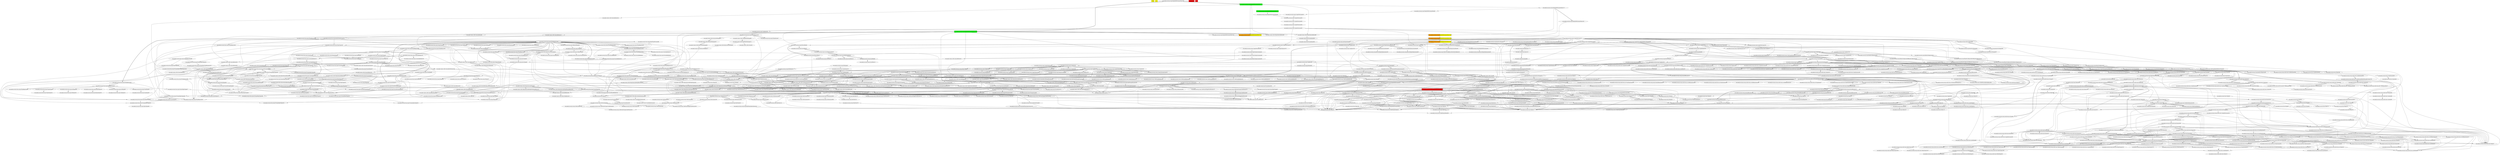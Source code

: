 digraph enhanced {
	"ochiai" [style=striped shape=box fillcolor="yellow"];
	"d4" [style=striped shape=box fillcolor="yellow"];
	"com.google.javascript.jscomp.PeepholeFoldConstantsTest#700" [style=striped shape=box fillcolor="green"];
	"com.google.javascript.jscomp.PeepholeFoldConstantsTest#1206" [style=striped shape=box fillcolor="orange:yellow"];
	"method added" [style=striped shape=box fillcolor="red"];
	"com.google.javascript.jscomp.PeepholeFoldConstantsTest#1169" [style=striped shape=box fillcolor="orange:yellow"];
	"com.google.javascript.jscomp.PeepholeFoldConstantsTest#1184" [style=striped shape=box fillcolor="orange:yellow"];
	"com.google.javascript.jscomp.PeepholeFoldConstantsTest#1141" [style=striped shape=box fillcolor="green"];
	"com.google.javascript.jscomp.PeepholeFoldConstants#889" [style=striped shape=box fillcolor="red"];
	"com.google.javascript.jscomp.PeepholeFoldConstantsTest#1198" [style=striped shape=box fillcolor="orange:yellow"];
	"real" [style=striped shape=box fillcolor="red"];
	"com.google.javascript.jscomp.PeepholeFoldConstantsTest#1095" [style=striped shape=box fillcolor="green"];
	"com.google.common.collect.RegularImmutableMap$NonTerminalEntry#116" -> "com.google.common.collect.ImmutableEntry#34";
	"com.google.common.collect.RegularImmutableMap$TerminalEntry#134" -> "com.google.common.collect.ImmutableEntry#34";
	"com.google.common.collect.Maps#533" -> "com.google.common.collect.ImmutableEntry#34";
	"com.google.common.collect.RegularImmutableMap#98" -> "com.google.common.collect.RegularImmutableMap$NonTerminalEntry#116";
	"com.google.javascript.jscomp.JSSourceFile#78" -> "com.google.javascript.jscomp.SourceFile#94" [style=bold];
	"com.google.javascript.jscomp.Compiler#1448" -> "com.google.javascript.jscomp.CodePrinter$Builder#550";
	"com.google.javascript.jscomp.mozilla.rhino.ObjToIntMap#362" -> "com.google.javascript.jscomp.mozilla.rhino.ObjToIntMap#326" [style=bold];
	"com.google.javascript.jscomp.Compiler#1448" -> "com.google.javascript.jscomp.CodePrinter$Builder#558" [style=bold];
	"com.google.javascript.jscomp.PeepholeOptimizationsPass#43" -> "com.google.javascript.jscomp.NodeTraversal$AbstractPostOrderCallback#125";
	"com.google.javascript.rhino.jstype.JSTypeRegistry#238" -> "com.google.javascript.rhino.jstype.BooleanType#53" [style=bold];
	"com.google.javascript.rhino.Node#834" -> "com.google.javascript.rhino.Node$PropListItem#350";
	"com.google.javascript.rhino.Node#919" -> "com.google.javascript.rhino.Node#932" [style=bold];
	"com.google.javascript.rhino.Node#823" -> "com.google.javascript.rhino.Node$PropListItem#354";
	"com.google.javascript.rhino.Node$PropListItem#354" -> "com.google.javascript.rhino.Node$PropListItem#358";
	"com.google.javascript.rhino.Node#775" -> "com.google.javascript.rhino.Node$PropListItem#358";
	"com.google.javascript.rhino.Node$PropListItem#350" -> "com.google.javascript.rhino.Node$PropListItem#358";
	"com.google.javascript.rhino.jstype.JSTypeRegistry#238" -> "com.google.javascript.rhino.jstype.AllType#53" [style=bold];
	"com.google.javascript.jscomp.parsing.IRFactory$TransformDispatcher#341" -> "com.google.javascript.jscomp.mozilla.rhino.Node$NodeIterator#393" [style=bold];
	"com.google.javascript.jscomp.parsing.IRFactory#338" -> "com.google.javascript.jscomp.parsing.TypeSafeDispatcher#119" [style=bold];
	"com.google.javascript.jscomp.Compiler#1448" -> "com.google.javascript.jscomp.CodePrinter$Builder#568" [style=bold];
	"com.google.common.collect.RegularImmutableMap#48" -> "com.google.common.collect.RegularImmutableMap$NonTerminalEntry#121";
	"com.google.common.collect.RegularImmutableMap#143" -> "com.google.common.collect.RegularImmutableMap$NonTerminalEntry#121";
	"com.google.javascript.rhino.testing.BaseJSTypeTestCase#229" -> "com.google.javascript.rhino.jstype.JSTypeRegistry#921";
	"com.google.javascript.jscomp.PeepholeFoldConstantsTest#1141" -> "com.google.common.collect.ImmutableList#145";
	"com.google.javascript.jscomp.mozilla.rhino.Node#430" -> "com.google.javascript.jscomp.mozilla.rhino.Node$NodeIterator#388" [style=bold];
	"com.google.javascript.rhino.jstype.JSType#890" -> "com.google.javascript.rhino.jstype.FunctionType#634";
	"com.google.javascript.jscomp.mozilla.rhino.Node$NodeIterator#382" -> "com.google.javascript.jscomp.mozilla.rhino.Node$NodeIterator#382";
	"com.google.javascript.jscomp.parsing.IRFactory$TransformDispatcher#341" -> "com.google.javascript.jscomp.mozilla.rhino.Node$NodeIterator#382";
	"com.google.javascript.rhino.jstype.PrototypeObjectType#404" -> "com.google.javascript.rhino.jstype.FunctionType#870";
	"com.google.javascript.jscomp.parsing.Config#90" -> "com.google.common.collect.ImmutableMap#312" [style=bold];
	"com.google.javascript.rhino.jstype.UnionTypeBuilder#98" -> "com.google.javascript.rhino.jstype.StringType#49";
	"com.google.javascript.rhino.Node#1048" -> "com.google.javascript.rhino.Node#1053" [style=bold];
	"com.google.javascript.rhino.jstype.JSTypeRegistry#899" -> "com.google.javascript.rhino.jstype.AllType#68";
	"com.google.javascript.jscomp.CodePrinter$CompactCodePrinter#379" -> "com.google.javascript.jscomp.CodePrinter$CompactCodePrinter#407" [style=bold];
	"com.google.javascript.jscomp.Compiler#1448" -> "com.google.javascript.jscomp.CodePrinter$Builder#576";
	"com.google.javascript.rhino.jstype.JSTypeRegistry#238" -> "com.google.javascript.rhino.jstype.JSTypeRegistry#937";
	"com.google.javascript.rhino.jstype.JSTypeRegistry#921" -> "com.google.javascript.rhino.jstype.JSTypeRegistry#937";
	"com.google.javascript.jscomp.NodeTraversal#196" -> "com.google.javascript.jscomp.NodeTraversal#204" [style=bold];
	"com.google.javascript.jscomp.mozilla.rhino.Node#227" -> "com.google.javascript.jscomp.mozilla.rhino.Node#513";
	"com.google.javascript.rhino.jstype.JSTypeRegistry#238" -> "com.google.javascript.rhino.jstype.StringType#53" [style=bold];
	"com.google.javascript.jscomp.JSSourceFile#72" -> "com.google.javascript.jscomp.SourceFile#79";
	"com.google.javascript.jscomp.SourceFile$Preloaded#301" -> "com.google.javascript.jscomp.SourceFile#79";
	"com.google.javascript.jscomp.mozilla.rhino.ScriptRuntime#3639" -> "com.google.javascript.jscomp.mozilla.rhino.ScriptRuntime#3691";
	"com.google.common.collect.RegularImmutableMap$Values$1#267" -> "com.google.common.collect.ImmutableEntry#44";
	"com.google.common.collect.RegularImmutableMap#48" -> "com.google.common.collect.ImmutableEntry#44";
	"com.google.common.collect.RegularImmutableMap#143" -> "com.google.common.collect.ImmutableEntry#44";
	"com.google.common.collect.ImmutableMap$Builder#189" -> "com.google.common.collect.ImmutableEntry#44";
	"com.google.javascript.jscomp.SuppressDocWarningsGuard#38" -> "com.google.common.collect.ImmutableEntry#44";
	"com.google.javascript.rhino.jstype.FunctionType#287" -> "com.google.javascript.rhino.jstype.FunctionType#603" [style=bold];
	"com.google.javascript.jscomp.CodeConsumer#200" -> "com.google.javascript.jscomp.CodePrinter$CompactCodePrinter#416";
	"com.google.javascript.jscomp.CodeConsumer#182" -> "com.google.javascript.jscomp.CodePrinter$CompactCodePrinter#416";
	"com.google.javascript.jscomp.Compiler#1448" -> "com.google.javascript.jscomp.CodePrinter$Builder#584";
	"com.google.javascript.jscomp.PeepholeFoldConstants#1122" -> "com.google.javascript.jscomp.NodeUtil#522";
	"com.google.javascript.jscomp.PeepholeFoldConstants#889" -> "com.google.javascript.jscomp.NodeUtil#522";
	"com.google.common.collect.RegularImmutableMap#48" -> "com.google.common.collect.ImmutableEntry#40";
	"com.google.common.collect.RegularImmutableMap#143" -> "com.google.common.collect.ImmutableEntry#40";
	"com.google.common.collect.ImmutableMap$Builder#189" -> "com.google.common.collect.ImmutableEntry#40";
	"com.google.javascript.jscomp.SuppressDocWarningsGuard#38" -> "com.google.common.collect.ImmutableEntry#40";
	"com.google.javascript.rhino.jstype.UnionTypeBuilder#98" -> "com.google.javascript.rhino.jstype.BooleanType#49";
	"com.google.javascript.jscomp.PeepholeFoldConstants#326" -> "com.google.javascript.rhino.Node#1281";
	"com.google.javascript.jscomp.PeepholeFoldConstants#889" -> "com.google.javascript.rhino.Node#1281";
	"com.google.javascript.jscomp.PeepholeFoldConstants#651" -> "com.google.javascript.rhino.Node#1281";
	"com.google.javascript.jscomp.PeepholeFoldConstants#225" -> "com.google.javascript.rhino.Node#1281";
	"com.google.javascript.jscomp.CodeGenerator#83" -> "com.google.javascript.rhino.Node#1281";
	"com.google.javascript.jscomp.mozilla.rhino.Parser#3300" -> "com.google.javascript.jscomp.mozilla.rhino.ast.StringLiteral#95" [style=bold];
	"com.google.javascript.jscomp.CodeGenerator#83" -> "com.google.javascript.jscomp.CodePrinter$MappedCodePrinter#91" [style=bold];
	"com.google.javascript.jscomp.PeepholeOptimizationsPass#96" -> "com.google.javascript.jscomp.AbstractPeepholeOptimization#100";
	"com.google.javascript.rhino.jstype.FunctionPrototypeType#55" -> "com.google.javascript.rhino.jstype.PrototypeObjectType#110";
	"com.google.javascript.rhino.jstype.InstanceObjectType#60" -> "com.google.javascript.rhino.jstype.PrototypeObjectType#110";
	"com.google.javascript.rhino.jstype.FunctionType#125" -> "com.google.javascript.rhino.jstype.PrototypeObjectType#110";
	"com.google.javascript.jscomp.mozilla.rhino.Context#418" -> "com.google.javascript.jscomp.mozilla.rhino.ContextFactory#501" [style=bold];
	"com.google.javascript.rhino.Node#1381" -> "com.google.javascript.rhino.Node#1048";
	"com.google.javascript.jscomp.mozilla.rhino.Parser#2320" -> "com.google.javascript.jscomp.mozilla.rhino.ast.UnaryExpression#79";
	"com.google.common.collect.RegularImmutableMap$Values#252" -> "com.google.common.collect.RegularImmutableMap$Values$1#265" [style=bold];
	"com.google.javascript.rhino.jstype.UnionType#82" -> "com.google.common.collect.RegularImmutableList#168" [style=bold];
	"com.google.common.collect.RegularImmutableMap#48" -> "com.google.common.collect.RegularImmutableMap$TerminalEntry#138";
	"com.google.common.collect.RegularImmutableMap#143" -> "com.google.common.collect.RegularImmutableMap$TerminalEntry#138";
	"com.google.javascript.jscomp.parsing.Config#90" -> "com.google.common.collect.ImmutableMap$Builder#207";
	"com.google.javascript.jscomp.PeepholeFoldConstantsTest#1095" -> "com.google.common.collect.ImmutableMap$Builder#207";
	"com.google.common.collect.RegularImmutableMap#98" -> "com.google.common.collect.RegularImmutableMap$TerminalEntry#134" [style=bold];
	"com.google.common.collect.RegularImmutableMap$Values#256" -> "com.google.common.collect.RegularImmutableMap$Values$1#267" [style=dotted];
	"com.google.common.collect.AbstractIndexedListIterator#79" -> "com.google.common.collect.RegularImmutableMap$Values$1#267";
	"com.google.javascript.jscomp.LineNumberCheck#52" -> "com.google.javascript.jscomp.NodeTraversal#421";
	"com.google.javascript.jscomp.PrepareAst#57" -> "com.google.javascript.jscomp.NodeTraversal#421";
	"com.google.javascript.jscomp.mozilla.rhino.Parser#2320" -> "com.google.javascript.jscomp.mozilla.rhino.Parser#394";
	"com.google.javascript.jscomp.parsing.ParserRunner#95" -> "com.google.javascript.jscomp.mozilla.rhino.Parser#152";
	"com.google.javascript.jscomp.Compiler#1448" -> "com.google.javascript.jscomp.CodePrinter$Builder#510";
	"com.google.javascript.jscomp.PeepholeFoldConstantsTest#69" -> "com.google.javascript.jscomp.CompilerTestCase#293";
	"com.google.javascript.jscomp.CompilerTestCase#525" -> "com.google.javascript.jscomp.CompilerTestCase#293";
	"com.google.javascript.rhino.jstype.JSTypeRegistry#578" -> "com.google.javascript.rhino.jstype.BooleanType#103";
	"com.google.javascript.jscomp.CodeConsumer#204" -> "com.google.javascript.jscomp.CodePrinter$CompactCodePrinter#461";
	"com.google.javascript.jscomp.mozilla.rhino.ast.StringLiteral#68" -> "com.google.javascript.jscomp.mozilla.rhino.ast.AstNode#182";
	"com.google.javascript.jscomp.mozilla.rhino.ast.KeywordLiteral#71" -> "com.google.javascript.jscomp.mozilla.rhino.ast.AstNode#182";
	"com.google.javascript.jscomp.mozilla.rhino.ast.ExpressionStatement#106" -> "com.google.javascript.jscomp.mozilla.rhino.ast.AstNode#182";
	"com.google.javascript.jscomp.mozilla.rhino.Parser#2078" -> "com.google.javascript.jscomp.mozilla.rhino.TokenStream#299";
	"com.google.javascript.jscomp.mozilla.rhino.Parser#322" -> "com.google.javascript.jscomp.mozilla.rhino.TokenStream#299";
	"com.google.javascript.jscomp.mozilla.rhino.ast.AstRoot#70" -> "com.google.javascript.jscomp.mozilla.rhino.ast.ScriptNode#85" [style=bold];
	"com.google.javascript.rhino.jstype.FunctionType#287" -> "com.google.javascript.rhino.jstype.FunctionType#840" [style=bold];
	"com.google.javascript.jscomp.Tracer#234" -> "com.google.javascript.jscomp.Tracer#958";
	"com.google.javascript.jscomp.Tracer#407" -> "com.google.javascript.jscomp.Tracer#958";
	"com.google.javascript.rhino.Node#1068" -> "com.google.javascript.rhino.Node#1068";
	"com.google.javascript.rhino.Node#1062" -> "com.google.javascript.rhino.Node#1068";
	"com.google.javascript.jscomp.CodeGenerator#83" -> "com.google.javascript.jscomp.CodePrinter$CompactCodePrinter#479";
	"com.google.javascript.rhino.jstype.BooleanType#103" -> "com.google.javascript.rhino.jstype.BooleanType#108" [style=bold];
	"com.google.javascript.rhino.Node#1053" -> "com.google.javascript.rhino.Node#1062" [style=bold];
	"com.google.common.collect.RegularImmutableMap$Values$1#267" -> "com.google.common.collect.RegularImmutableMap#36";
	"com.google.common.collect.RegularImmutableMap$EntrySet#201" -> "com.google.common.collect.RegularImmutableMap#36";
	"com.google.common.collect.RegularImmutableMap$Values#252" -> "com.google.common.collect.RegularImmutableMap#36";
	"com.google.common.collect.RegularImmutableMap$Values#261" -> "com.google.common.collect.RegularImmutableMap#36";
	"com.google.common.collect.RegularImmutableMap#35" -> "com.google.common.collect.RegularImmutableMap#35";
	"com.google.common.collect.ImmutableMap$Builder#189" -> "com.google.common.collect.RegularImmutableMap#35";
	"com.google.javascript.jscomp.PeepholeFoldConstantsTest#1095" -> "com.google.common.collect.RegularImmutableMap#35";
	"com.google.javascript.jscomp.SuppressDocWarningsGuard#38" -> "com.google.common.collect.RegularImmutableMap#35";
	"com.google.javascript.jscomp.Compiler#1448" -> "com.google.javascript.jscomp.CodePrinter$Builder#519";
	"com.google.javascript.jscomp.NodeTraversal#439" -> "com.google.javascript.jscomp.NodeTraversal#439";
	"com.google.javascript.jscomp.NodeTraversal#246" -> "com.google.javascript.jscomp.NodeTraversal#439";
	"com.google.javascript.jscomp.mozilla.rhino.Parser#2189" -> "com.google.javascript.jscomp.mozilla.rhino.Parser#379";
	"com.google.javascript.jscomp.mozilla.rhino.Parser#2176" -> "com.google.javascript.jscomp.mozilla.rhino.Parser#379";
	"com.google.javascript.jscomp.mozilla.rhino.Parser#2163" -> "com.google.javascript.jscomp.mozilla.rhino.Parser#379";
	"com.google.javascript.jscomp.mozilla.rhino.Parser#2150" -> "com.google.javascript.jscomp.mozilla.rhino.Parser#379";
	"com.google.javascript.jscomp.mozilla.rhino.Parser#2137" -> "com.google.javascript.jscomp.mozilla.rhino.Parser#379";
	"com.google.javascript.jscomp.mozilla.rhino.Parser#2059" -> "com.google.javascript.jscomp.mozilla.rhino.Parser#379";
	"com.google.javascript.jscomp.mozilla.rhino.Parser#2113" -> "com.google.javascript.jscomp.mozilla.rhino.Parser#379";
	"com.google.javascript.rhino.jstype.FunctionType#287" -> "com.google.javascript.rhino.jstype.FunctionType#832" [style=bold];
	"com.google.javascript.jscomp.mozilla.rhino.ast.Name#84" -> "com.google.javascript.jscomp.mozilla.rhino.ast.AstNode#171";
	"com.google.javascript.jscomp.mozilla.rhino.ast.NumberLiteral#70" -> "com.google.javascript.jscomp.mozilla.rhino.ast.AstNode#171";
	"com.google.javascript.jscomp.CompilerTestCase#395" -> "com.google.javascript.jscomp.JSSourceFile#55";
	"com.google.javascript.jscomp.PeepholeFoldConstantsTest#1206" -> "com.google.javascript.jscomp.JSSourceFile#55";
	"com.google.javascript.jscomp.CompilerTestCase#910" -> "com.google.javascript.jscomp.JSSourceFile#55";
	"com.google.javascript.jscomp.NodeUtil#258" -> "com.google.javascript.jscomp.NodeUtil#317";
	"com.google.javascript.jscomp.Compiler#177" -> "com.google.javascript.jscomp.Compiler#184";
	"com.google.javascript.jscomp.RhinoErrorReporter#73" -> "com.google.common.collect.ImmutableMap#117" [style=bold];
	"com.google.javascript.jscomp.mozilla.rhino.ast.UnaryExpression#79" -> "com.google.javascript.jscomp.mozilla.rhino.ast.UnaryExpression#93";
	"com.google.javascript.jscomp.mozilla.rhino.ObjToIntMap#362" -> "com.google.javascript.jscomp.mozilla.rhino.ObjToIntMap#304" [style=bold];
	"com.google.javascript.rhino.jstype.NoObjectType#67" -> "com.google.javascript.rhino.jstype.JSTypeRegistry#972";
	"com.google.javascript.rhino.jstype.ErrorFunctionType#51" -> "com.google.javascript.rhino.jstype.JSTypeRegistry#972";
	"com.google.javascript.rhino.jstype.JSTypeRegistry#238" -> "com.google.javascript.rhino.jstype.JSTypeRegistry#972";
	"com.google.javascript.jscomp.Compiler#1448" -> "com.google.javascript.jscomp.CodePrinter$Builder#539";
	"com.google.javascript.jscomp.parsing.IRFactory#1342" -> "com.google.javascript.rhino.Node#755";
	"com.google.javascript.jscomp.parsing.IRFactory#1354" -> "com.google.javascript.rhino.Node#755";
	"com.google.javascript.jscomp.parsing.IRFactory#1350" -> "com.google.javascript.rhino.Node#755";
	"com.google.javascript.jscomp.parsing.IRFactory#1338" -> "com.google.javascript.rhino.Node#755";
	"com.google.javascript.jscomp.parsing.IRFactory#1334" -> "com.google.javascript.rhino.Node#755";
	"com.google.javascript.jscomp.parsing.IRFactory#1358" -> "com.google.javascript.rhino.Node#755";
	"com.google.javascript.jscomp.parsing.IRFactory#1350" -> "com.google.javascript.rhino.Node#519";
	"com.google.javascript.jscomp.CodePrinter$CompactCodePrinter#407" -> "com.google.javascript.jscomp.CodePrinter$MappedCodePrinter#60";
	"com.google.javascript.jscomp.mozilla.rhino.Parser#2202" -> "com.google.javascript.jscomp.mozilla.rhino.Node#557";
	"com.google.javascript.jscomp.mozilla.rhino.Parser#2232" -> "com.google.javascript.jscomp.mozilla.rhino.Node#557";
	"com.google.javascript.jscomp.mozilla.rhino.Parser#2320" -> "com.google.javascript.jscomp.mozilla.rhino.Node#557";
	"com.google.javascript.jscomp.mozilla.rhino.Parser#2078" -> "com.google.javascript.jscomp.mozilla.rhino.Node#557";
	"com.google.javascript.jscomp.mozilla.rhino.Parser#2298" -> "com.google.javascript.jscomp.mozilla.rhino.Node#557";
	"com.google.javascript.jscomp.mozilla.rhino.ast.ExpressionStatement#122" -> "com.google.javascript.jscomp.mozilla.rhino.Node#557";
	"com.google.javascript.jscomp.mozilla.rhino.Parser#3300" -> "com.google.javascript.jscomp.mozilla.rhino.Node#557";
	"com.google.javascript.jscomp.mozilla.rhino.Parser#2189" -> "com.google.javascript.jscomp.mozilla.rhino.Node#557";
	"com.google.javascript.jscomp.mozilla.rhino.Parser#2461" -> "com.google.javascript.jscomp.mozilla.rhino.Node#557";
	"com.google.javascript.jscomp.mozilla.rhino.Parser#2176" -> "com.google.javascript.jscomp.mozilla.rhino.Node#557";
	"com.google.javascript.jscomp.mozilla.rhino.Parser#3273" -> "com.google.javascript.jscomp.mozilla.rhino.Node#557";
	"com.google.javascript.jscomp.mozilla.rhino.Parser#2163" -> "com.google.javascript.jscomp.mozilla.rhino.Node#557";
	"com.google.javascript.jscomp.mozilla.rhino.Parser#988" -> "com.google.javascript.jscomp.mozilla.rhino.Node#557";
	"com.google.javascript.jscomp.PeepholeFoldConstants#667" -> "com.google.javascript.rhino.Node#511";
	"com.google.javascript.jscomp.PeepholeFoldConstants#225" -> "com.google.javascript.rhino.Node#511";
	"com.google.javascript.jscomp.parsing.IRFactory#1358" -> "com.google.javascript.rhino.Node#511";
	"com.google.javascript.rhino.Node#511" -> "com.google.javascript.rhino.Node$NumberNode#243" [style=bold];
	"com.google.javascript.rhino.jstype.FunctionType#789" -> "com.google.javascript.rhino.jstype.FunctionType#805" [style=bold];
	"com.google.javascript.jscomp.parsing.IRFactory#158" -> "com.google.javascript.jscomp.mozilla.rhino.ast.ScriptNode#93";
	"com.google.javascript.jscomp.PeepholeFoldConstantsTest#1202" -> "com.google.javascript.jscomp.PeepholeFoldConstantsTest#1206";
	"com.google.javascript.jscomp.PeepholeFoldConstantsTest#1198" -> "com.google.javascript.jscomp.PeepholeFoldConstantsTest#1206";
	"com.google.javascript.jscomp.PeepholeFoldConstantsTest#1173" -> "com.google.javascript.jscomp.PeepholeFoldConstantsTest#1202" [style=bold];
	"com.google.javascript.jscomp.mozilla.rhino.ast.AstNode#235" -> "com.google.javascript.jscomp.mozilla.rhino.ast.AstNode#198";
	"com.google.javascript.rhino.jstype.JSTypeRegistry#238" -> "com.google.javascript.rhino.jstype.JSTypeRegistry#982" [style=bold];
	"com.google.javascript.jscomp.CompilerTestCase#1010" -> "com.google.javascript.jscomp.Compiler#177";
	"com.google.javascript.rhino.jstype.JSTypeRegistry#238" -> "com.google.javascript.rhino.jstype.ErrorFunctionType#51" [style=bold];
	"com.google.javascript.jscomp.JSSourceFile#55" -> "com.google.javascript.jscomp.JSSourceFile#72" [style=bold];
	"com.google.javascript.jscomp.JsAst#77" -> "com.google.javascript.jscomp.JSSourceFile#78";
	"com.google.javascript.rhino.Node#932" -> "com.google.javascript.rhino.Node#740";
	"com.google.javascript.rhino.Node#791" -> "com.google.javascript.rhino.Node#740";
	"com.google.javascript.rhino.Node#807" -> "com.google.javascript.rhino.Node#740";
	"com.google.javascript.jscomp.mozilla.rhino.Parser#1098" -> "com.google.javascript.jscomp.mozilla.rhino.ast.AstNode#191";
	"com.google.javascript.jscomp.mozilla.rhino.ast.InfixExpression#85" -> "com.google.javascript.jscomp.mozilla.rhino.ast.AstNode#191";
	"com.google.javascript.jscomp.mozilla.rhino.Parser#3372" -> "com.google.javascript.jscomp.mozilla.rhino.ast.AstNode#191";
	"com.google.javascript.jscomp.mozilla.rhino.Parser#276" -> "com.google.javascript.jscomp.mozilla.rhino.ast.AstNode#191";
	"com.google.javascript.jscomp.mozilla.rhino.ast.InfixExpression#92" -> "com.google.javascript.jscomp.mozilla.rhino.ast.AstNode#191";
	"com.google.javascript.jscomp.mozilla.rhino.ast.AstNode#263" -> "com.google.javascript.jscomp.mozilla.rhino.ast.AstNode#191";
	"com.google.javascript.jscomp.mozilla.rhino.ast.UnaryExpression#93" -> "com.google.javascript.jscomp.mozilla.rhino.ast.AstNode#191";
	"com.google.javascript.jscomp.mozilla.rhino.Parser#2516" -> "com.google.javascript.jscomp.mozilla.rhino.ast.AstNode#191";
	"com.google.javascript.jscomp.mozilla.rhino.Parser#2059" -> "com.google.javascript.jscomp.mozilla.rhino.ast.AstNode#191";
	"com.google.javascript.jscomp.mozilla.rhino.ast.ExpressionStatement#91" -> "com.google.javascript.jscomp.mozilla.rhino.ast.AstNode#191";
	"com.google.javascript.jscomp.mozilla.rhino.ast.AstNode#207" -> "com.google.javascript.jscomp.mozilla.rhino.ast.AstNode#191";
	"com.google.javascript.jscomp.parsing.IRFactory#79" -> "com.google.javascript.jscomp.parsing.IRFactory#1354";
	"com.google.common.collect.ImmutableMap#117" -> "com.google.common.collect.ImmutableMap#139";
	"com.google.common.collect.ImmutableMap$Builder#178" -> "com.google.common.collect.ImmutableMap#139";
	"com.google.common.collect.ImmutableMap#240" -> "com.google.common.collect.ImmutableMap#139";
	"com.google.javascript.jscomp.parsing.IRFactory#79" -> "com.google.javascript.jscomp.parsing.IRFactory#1350";
	"com.google.javascript.jscomp.CompilerOptions#939" -> "com.google.javascript.jscomp.DiagnosticGroupWarningsGuard#31";
	"com.google.javascript.jscomp.SuppressDocWarningsGuard#38" -> "com.google.javascript.jscomp.DiagnosticGroupWarningsGuard#31";
	"com.google.javascript.rhino.Node#1598" -> "com.google.javascript.rhino.Node$NumberNode#264";
	"com.google.javascript.rhino.Node#1411" -> "com.google.javascript.rhino.Node$NumberNode#264";
	"com.google.javascript.rhino.jstype.UnionTypeBuilder#192" -> "com.google.javascript.rhino.jstype.UnionType#82" [style=bold];
	"com.google.javascript.jscomp.mozilla.rhino.TokenStream#320" -> "com.google.javascript.jscomp.mozilla.rhino.ScriptRuntime#432";
	"com.google.common.collect.ImmutableSet#144" -> "com.google.common.collect.ImmutableSet#160";
	"com.google.common.collect.ImmutableSet#120" -> "com.google.common.collect.ImmutableSet#160";
	"com.google.common.collect.ImmutableSet#98" -> "com.google.common.collect.ImmutableSet#160";
	"com.google.javascript.jscomp.DiagnosticGroupWarningsGuard#48" -> "com.google.javascript.jscomp.DiagnosticGroup#109";
	"com.google.javascript.jscomp.CodeConsumer#204" -> "com.google.javascript.jscomp.CodeConsumer#200";
	"com.google.javascript.jscomp.PeepholeFoldConstantsTest#1206" -> "com.google.common.base.Joiner#164";
	"com.google.javascript.jscomp.CompilerTestCase#701" -> "com.google.common.base.Joiner#164";
	"com.google.javascript.jscomp.CompilerTestCase#910" -> "com.google.common.base.Joiner#164";
	"com.google.javascript.jscomp.parsing.Config#90" -> "com.google.common.collect.ImmutableMap#128";
	"com.google.javascript.jscomp.PeepholeFoldConstantsTest#1095" -> "com.google.common.collect.ImmutableMap#128";
	"com.google.javascript.jscomp.mozilla.rhino.ContextFactory#440" -> "com.google.javascript.jscomp.mozilla.rhino.Kit#316";
	"com.google.javascript.jscomp.mozilla.rhino.ContextFactory#451" -> "com.google.javascript.jscomp.mozilla.rhino.Kit#316";
	"com.google.javascript.jscomp.Compiler#320" -> "com.google.javascript.jscomp.Compiler#396" [style=bold];
	"com.google.javascript.jscomp.mozilla.rhino.ast.NumberLiteral#79" -> "com.google.javascript.jscomp.mozilla.rhino.Node#566" [style=bold];
	"com.google.javascript.jscomp.CodeGenerator#83" -> "com.google.javascript.jscomp.CodeConsumer#204";
	"com.google.javascript.jscomp.mozilla.rhino.Parser#3418" -> "com.google.javascript.jscomp.mozilla.rhino.CompilerEnvirons#200";
	"com.google.javascript.jscomp.mozilla.rhino.Parser#948" -> "com.google.javascript.jscomp.mozilla.rhino.CompilerEnvirons#200";
	"com.google.javascript.rhino.Node$NumberNode#264" -> "com.google.javascript.rhino.Node$NumberNode#254";
	"com.google.javascript.rhino.Node#932" -> "com.google.javascript.rhino.Node$NumberNode#254";
	"com.google.javascript.jscomp.PeepholeFoldConstants#166" -> "com.google.javascript.rhino.Node$NumberNode#254";
	"com.google.javascript.jscomp.NodeUtil#258" -> "com.google.javascript.rhino.Node$NumberNode#254";
	"com.google.javascript.jscomp.PeepholeFoldConstants#326" -> "com.google.javascript.rhino.Node$NumberNode#254";
	"com.google.javascript.jscomp.NodeUtil#120" -> "com.google.javascript.rhino.Node$NumberNode#254";
	"com.google.javascript.jscomp.CodeGenerator#83" -> "com.google.javascript.rhino.Node$NumberNode#254";
	"com.google.javascript.jscomp.parsing.IRFactory#79" -> "com.google.javascript.jscomp.parsing.IRFactory#1358";
	"com.google.javascript.jscomp.mozilla.rhino.CompilerEnvirons#69" -> "com.google.javascript.jscomp.mozilla.rhino.Context#2188" [style=bold];
	"com.google.javascript.jscomp.Compiler#320" -> "com.google.javascript.jscomp.Compiler#382" [style=bold];
	"com.google.javascript.jscomp.mozilla.rhino.ast.UnaryExpression#93" -> "com.google.javascript.jscomp.mozilla.rhino.ast.UnaryExpression#120" [style=bold];
	"com.google.javascript.rhino.jstype.NoType#65" -> "com.google.javascript.rhino.jstype.NoObjectType#67";
	"com.google.javascript.rhino.jstype.JSTypeRegistry#238" -> "com.google.javascript.rhino.jstype.NoObjectType#67";
	"com.google.javascript.jscomp.parsing.IRFactory$TransformDispatcher#341" -> "com.google.javascript.jscomp.mozilla.rhino.ast.UnaryExpression#126";
	"com.google.javascript.jscomp.CodeGenerator#867" -> "com.google.javascript.jscomp.CodeGenerator#871";
	"com.google.javascript.jscomp.CodeGenerator#863" -> "com.google.javascript.jscomp.CodeGenerator#871";
	"com.google.javascript.jscomp.CodeGenerator#83" -> "com.google.javascript.jscomp.CodeGenerator#871";
	"com.google.common.collect.ImmutableMap$Builder#212" -> "com.google.common.collect.RegularImmutableMap#48";
	"com.google.common.collect.ImmutableMap#117" -> "com.google.common.collect.RegularImmutableMap#48";
	"com.google.common.collect.ImmutableMap#240" -> "com.google.common.collect.RegularImmutableMap#48";
	"com.google.javascript.jscomp.mozilla.rhino.ast.InfixExpression#85" -> "com.google.javascript.jscomp.mozilla.rhino.ast.AstNode#163";
	"com.google.javascript.jscomp.mozilla.rhino.ast.UnaryExpression#93" -> "com.google.javascript.jscomp.mozilla.rhino.ast.AstNode#163";
	"com.google.javascript.jscomp.mozilla.rhino.ast.Jump#61" -> "com.google.javascript.jscomp.mozilla.rhino.ast.AstNode#163";
	"com.google.javascript.jscomp.mozilla.rhino.ast.AstNode#182" -> "com.google.javascript.jscomp.mozilla.rhino.ast.AstNode#163";
	"com.google.javascript.jscomp.mozilla.rhino.ast.AstNode#171" -> "com.google.javascript.jscomp.mozilla.rhino.ast.AstNode#163";
	"com.google.common.collect.ImmutableMap$Builder#207" -> "com.google.common.collect.ImmutableMap$Builder#212" [style=bold];
	"com.google.javascript.jscomp.mozilla.rhino.Parser#2461" -> "com.google.javascript.jscomp.mozilla.rhino.Parser#2810";
	"com.google.javascript.jscomp.Compiler#1448" -> "com.google.javascript.jscomp.CodePrinter$Builder#501";
	"com.google.javascript.jscomp.NodeUtil#258" -> "com.google.javascript.rhino.jstype.TernaryValue$1#83";
	"com.google.javascript.rhino.jstype.PrototypeObjectType#469" -> "com.google.javascript.rhino.jstype.FunctionPrototypeType#48";
	"com.google.javascript.rhino.jstype.PrototypeObjectType#424" -> "com.google.javascript.rhino.jstype.FunctionPrototypeType#48";
	"com.google.javascript.rhino.jstype.UnionTypeBuilder#98" -> "com.google.javascript.rhino.jstype.FunctionPrototypeType#48";
	"com.google.javascript.rhino.jstype.FunctionType#603" -> "com.google.javascript.rhino.jstype.FunctionPrototypeType#48";
	"com.google.javascript.rhino.jstype.ObjectType#448" -> "com.google.javascript.rhino.jstype.FunctionPrototypeType#48";
	"com.google.javascript.rhino.jstype.ObjectType#404" -> "com.google.javascript.rhino.jstype.FunctionPrototypeType#48";
	"com.google.javascript.rhino.jstype.ObjectType#471" -> "com.google.javascript.rhino.jstype.FunctionPrototypeType#48";
	"com.google.javascript.rhino.jstype.PrototypeObjectType#404" -> "com.google.javascript.rhino.jstype.FunctionPrototypeType#48";
	"com.google.javascript.jscomp.CodeGenerator#83" -> "com.google.javascript.jscomp.CodeGenerator#867";
	"com.google.javascript.jscomp.mozilla.rhino.TokenStream#1284" -> "com.google.javascript.jscomp.mozilla.rhino.TokenStream#1410";
	"com.google.javascript.jscomp.CompilerTestCase#169" -> "com.google.javascript.jscomp.GoogleCodingConvention#31";
	"com.google.javascript.jscomp.NodeTraversal#439" -> "com.google.javascript.jscomp.NodeTraversal#614";
	"com.google.javascript.jscomp.CodeGenerator#83" -> "com.google.javascript.jscomp.CodeGenerator#863";
	"com.google.javascript.jscomp.CodeGenerator#83" -> "com.google.javascript.jscomp.CodePrinter$MappedCodePrinter#114" [style=bold];
	"com.google.javascript.jscomp.Compiler#222" -> "com.google.javascript.jscomp.CompilerOptions#924" [style=bold];
	"com.google.javascript.jscomp.CompilerInput#102" -> "com.google.javascript.jscomp.JsAst#49";
	"com.google.common.collect.AbstractIndexedListIterator#68" -> "com.google.common.collect.UnmodifiableListIterator#36";
	"com.google.common.base.Preconditions#280" -> "com.google.common.base.Preconditions#300" [style=bold];
	"com.google.javascript.jscomp.CompilerInput#81" -> "com.google.javascript.jscomp.JsAst#42";
	"com.google.javascript.rhino.jstype.FunctionType#272" -> "com.google.javascript.rhino.jstype.FunctionPrototypeType#55";
	"com.google.javascript.rhino.jstype.FunctionPrototypeType#62" -> "com.google.javascript.rhino.jstype.FunctionPrototypeType#55";
	"com.google.javascript.rhino.jstype.FunctionType#435" -> "com.google.javascript.rhino.jstype.FunctionPrototypeType#55";
	"com.google.javascript.rhino.jstype.JSTypeRegistry#238" -> "com.google.javascript.rhino.jstype.FunctionPrototypeType#55";
	"com.google.javascript.jscomp.LightweightMessageFormatter#49" -> "com.google.javascript.jscomp.AbstractMessageFormatter#32";
	"com.google.javascript.jscomp.ErrorFormat$2#38" -> "com.google.javascript.jscomp.AbstractMessageFormatter#37";
	"com.google.javascript.rhino.jstype.JSTypeRegistry#228" -> "com.google.javascript.rhino.jstype.JSTypeRegistry#552" [style=bold];
	"com.google.javascript.jscomp.parsing.IRFactory$TransformDispatcher#341" -> "com.google.javascript.jscomp.mozilla.rhino.ast.UnaryExpression#143";
	"com.google.javascript.jscomp.Compiler#320" -> "com.google.javascript.jscomp.Compiler#362" [style=bold];
	"com.google.common.collect.ImmutableSet$ArrayImmutableSet#396" -> "com.google.common.collect.ImmutableSet#364";
	"com.google.javascript.rhino.jstype.FunctionPrototypeType#48" -> "com.google.javascript.rhino.jstype.PrototypeObjectType#389";
	"com.google.common.collect.AbstractIndexedListIterator#68" -> "com.google.common.base.Preconditions#330";
	"com.google.javascript.jscomp.PeepholeFoldConstantsTest#1095" -> "com.google.common.collect.ImmutableSet#120";
	"com.google.javascript.jscomp.mozilla.rhino.ast.AstNode#163" -> "com.google.javascript.jscomp.mozilla.rhino.Node#132" [style=bold];
	"com.google.javascript.rhino.Node#694" -> "com.google.javascript.rhino.Node#1912";
	"com.google.javascript.rhino.Node#1930" -> "com.google.javascript.rhino.Node#1912";
	"com.google.javascript.jscomp.mozilla.rhino.ast.UnaryExpression#93" -> "com.google.javascript.jscomp.mozilla.rhino.ast.UnaryExpression#134" [style=bold];
	"com.google.javascript.rhino.jstype.FunctionType#260" -> "com.google.javascript.rhino.jstype.FunctionPrototypeType#62";
	"com.google.javascript.rhino.testing.BaseJSTypeTestCase#229" -> "com.google.javascript.rhino.testing.BaseJSTypeTestCase#386" [style=bold];
	"com.google.javascript.rhino.jstype.JSTypeRegistry#623" -> "com.google.javascript.rhino.jstype.FunctionPrototypeType#67";
	"com.google.common.base.Joiner#156" -> "com.google.common.base.Joiner#125" [style=bold];
	"com.google.javascript.jscomp.Compiler#320" -> "com.google.javascript.jscomp.Compiler#355" [style=bold];
	"com.google.javascript.jscomp.parsing.IRFactory#79" -> "com.google.javascript.jscomp.parsing.IRFactory#328";
	"com.google.javascript.jscomp.parsing.IRFactory#278" -> "com.google.javascript.jscomp.parsing.IRFactory#328";
	"com.google.javascript.jscomp.ClosureCodingConvention#38" -> "com.google.javascript.jscomp.DefaultCodingConvention#32";
	"com.google.javascript.rhino.jstype.JSTypeRegistry#578" -> "com.google.javascript.rhino.jstype.VoidType#96" [style=bold];
	"com.google.javascript.jscomp.CodePrinter#615" -> "com.google.javascript.jscomp.CodePrinter$MappedCodePrinter#179" [style=bold];
	"com.google.javascript.jscomp.mozilla.rhino.Parser#2078" -> "com.google.javascript.jscomp.mozilla.rhino.ast.Assignment#68";
	"com.google.javascript.jscomp.DiagnosticGroupWarningsGuard#48" -> "com.google.javascript.jscomp.DiagnosticGroup#128" [style=bold];
	"com.google.javascript.rhino.jstype.JSTypeRegistry#623" -> "com.google.javascript.rhino.jstype.FunctionPrototypeType#76";
	"com.google.common.collect.RegularImmutableMap#48" -> "com.google.common.collect.RegularImmutableMap#81" [style=bold];
	"com.google.javascript.jscomp.NodeUtil#258" -> "com.google.javascript.jscomp.NodeUtil#710";
	"com.google.javascript.rhino.Node#911" -> "com.google.javascript.rhino.Node#919";
	"com.google.javascript.rhino.jstype.JSTypeRegistry#552" -> "com.google.javascript.rhino.jstype.JSTypeRegistry#578" [style=bold];
	"com.google.javascript.jscomp.NodeUtil#710" -> "com.google.javascript.jscomp.NodeUtil#714";
	"com.google.javascript.jscomp.AbstractPeepholeOptimization#118" -> "com.google.javascript.jscomp.NodeUtil#714";
	"com.google.common.base.Joiner#164" -> "com.google.common.base.Joiner#156";
	"com.google.javascript.jscomp.CompilerTestCase#701" -> "com.google.common.base.Joiner#156";
	"com.google.javascript.rhino.Node#1068" -> "com.google.javascript.rhino.Node#911";
	"com.google.javascript.jscomp.ClosureCodingConvention#38" -> "com.google.common.collect.ImmutableSet#144" [style=bold];
	"com.google.javascript.jscomp.parsing.IRFactory#236" -> "com.google.javascript.jscomp.parsing.IRFactory#338" [style=bold];
	"com.google.common.base.Preconditions#330" -> "com.google.common.base.Preconditions#350" [style=bold];
	"com.google.javascript.rhino.jstype.StringType#92" -> "com.google.javascript.rhino.jstype.StringType#97" [style=bold];
	"com.google.common.collect.RegularImmutableMap#81" -> "com.google.common.base.Preconditions#114";
	"com.google.common.collect.RegularImmutableMap#48" -> "com.google.common.base.Preconditions#114";
	"com.google.javascript.jscomp.JsAst#49" -> "com.google.javascript.jscomp.JsAst#77" [style=bold];
	"com.google.javascript.jscomp.PeepholeFoldConstants#651" -> "com.google.javascript.rhino.Node#1930";
	"com.google.javascript.rhino.jstype.JSTypeRegistry#578" -> "com.google.javascript.rhino.jstype.StringType#92";
	"com.google.javascript.jscomp.parsing.IRFactory#79" -> "com.google.javascript.jscomp.parsing.IRFactory#1342";
	"com.google.common.collect.RegularImmutableMap#48" -> "com.google.common.collect.RegularImmutableMap#93" [style=bold];
	"com.google.javascript.rhino.jstype.JSTypeRegistry#552" -> "com.google.javascript.rhino.jstype.JSTypeRegistry#582";
	"com.google.javascript.rhino.jstype.JSTypeRegistry#578" -> "com.google.javascript.rhino.jstype.JSTypeRegistry#582";
	"com.google.javascript.jscomp.CodeGenerator#83" -> "com.google.javascript.jscomp.NodeUtil#1379";
	"com.google.javascript.rhino.jstype.FunctionType#65" -> "com.google.javascript.rhino.jstype.PrototypeObjectType#394";
	"com.google.javascript.rhino.jstype.FunctionPrototypeType#48" -> "com.google.javascript.rhino.jstype.PrototypeObjectType#394";
	"com.google.common.collect.RegularImmutableMap#48" -> "com.google.common.collect.RegularImmutableMap#98" [style=bold];
	"com.google.javascript.jscomp.NodeUtil#714" -> "com.google.javascript.jscomp.NodeUtil#727";
	"com.google.javascript.jscomp.ComposeWarningsGuard#128" -> "com.google.javascript.jscomp.DiagnosticGroupWarningsGuard#48";
	"com.google.javascript.jscomp.CompilerTestCase$BlackHoleErrorManager#997" -> "com.google.javascript.jscomp.CompilerTestCase$BlackHoleErrorManager#998" [style=bold];
	"com.google.javascript.jscomp.CompilerTestCase#701" -> "com.google.javascript.jscomp.CompilerTestCase$BlackHoleErrorManager#997" [style=bold];
	"com.google.javascript.rhino.jstype.InstanceObjectType#49" -> "com.google.javascript.rhino.jstype.PrototypeObjectType#154";
	"com.google.javascript.rhino.jstype.FunctionPrototypeType#48" -> "com.google.javascript.rhino.jstype.PrototypeObjectType#154";
	"com.google.javascript.jscomp.parsing.IRFactory#79" -> "com.google.javascript.jscomp.parsing.IRFactory#1338";
	"com.google.javascript.jscomp.parsing.IRFactory#79" -> "com.google.javascript.jscomp.parsing.IRFactory#1334" [style=bold];
	"com.google.javascript.jscomp.JsAst#77" -> "com.google.javascript.jscomp.JsAst#87" [style=bold];
	"com.google.javascript.rhino.jstype.NumberType#53" -> "com.google.javascript.rhino.jstype.ValueType#49";
	"com.google.javascript.rhino.jstype.VoidType#54" -> "com.google.javascript.rhino.jstype.ValueType#49";
	"com.google.javascript.rhino.jstype.StringType#53" -> "com.google.javascript.rhino.jstype.ValueType#49";
	"com.google.javascript.rhino.jstype.NullType#54" -> "com.google.javascript.rhino.jstype.ValueType#49";
	"com.google.javascript.rhino.jstype.BooleanType#53" -> "com.google.javascript.rhino.jstype.ValueType#49";
	"com.google.javascript.jscomp.JsAst#87" -> "com.google.javascript.jscomp.Compiler#1771";
	"com.google.javascript.jscomp.Compiler#1784" -> "com.google.javascript.jscomp.Compiler#1771";
	"com.google.javascript.jscomp.PeepholeFoldConstantsTest#52" -> "com.google.javascript.jscomp.PeepholeFoldConstants#33";
	"com.google.javascript.rhino.jstype.ArrowType#69" -> "com.google.javascript.rhino.jstype.JSType#110";
	"com.google.javascript.rhino.jstype.JSTypeRegistry#228" -> "com.google.javascript.rhino.jstype.JSTypeRegistry#238" [style=bold];
	"com.google.javascript.jscomp.CompilerTestCase$BlackHoleErrorManager#998" -> "com.google.javascript.jscomp.Compiler#203";
	"com.google.javascript.jscomp.Compiler#222" -> "com.google.javascript.jscomp.Compiler#203";
	"com.google.javascript.jscomp.Compiler#320" -> "com.google.javascript.jscomp.Compiler#446" [style=bold];
	"com.google.javascript.jscomp.mozilla.rhino.TokenStream#320" -> "com.google.javascript.jscomp.mozilla.rhino.TokenStream#1253";
	"com.google.javascript.jscomp.parsing.IRFactory#79" -> "com.google.javascript.jscomp.parsing.IRFactory#236";
	"com.google.javascript.jscomp.parsing.IRFactory#158" -> "com.google.javascript.jscomp.parsing.IRFactory#236";
	"com.google.javascript.jscomp.RhinoErrorReporter#105" -> "com.google.javascript.jscomp.RhinoErrorReporter$NewRhinoErrorReporter#154" [style=bold];
	"com.google.javascript.jscomp.parsing.IRFactory#119" -> "com.google.javascript.rhino.Node#1951";
	"com.google.javascript.jscomp.RhinoErrorReporter$NewRhinoErrorReporter#154" -> "com.google.javascript.jscomp.RhinoErrorReporter$NewRhinoErrorReporter#158" [style=bold];
	"com.google.javascript.jscomp.mozilla.rhino.Parser#948" -> "com.google.javascript.jscomp.mozilla.rhino.Parser#988" [style=bold];
	"com.google.javascript.rhino.jstype.JSTypeRegistry#1223" -> "com.google.javascript.rhino.jstype.FunctionBuilder#90";
	"com.google.common.collect.RegularImmutableMap#48" -> "com.google.common.collect.Hashing#40";
	"com.google.common.collect.RegularImmutableMap#143" -> "com.google.common.collect.Hashing#40";
	"com.google.common.collect.RegularImmutableSet#46" -> "com.google.common.collect.Hashing#40";
	"com.google.common.collect.ImmutableSet#160" -> "com.google.common.collect.Hashing#40";
	"com.google.javascript.jscomp.JSSourceFile#55" -> "com.google.javascript.jscomp.SourceFile#257" [style=bold];
	"com.google.common.collect.RegularImmutableList#168" -> "com.google.javascript.rhino.jstype.JSType#346";
	"com.google.javascript.rhino.jstype.UnionTypeBuilder$1#204" -> "com.google.javascript.rhino.jstype.JSType#346";
	"com.google.javascript.rhino.jstype.ObjectType#86" -> "com.google.javascript.rhino.jstype.JSType#102";
	"com.google.javascript.rhino.jstype.ValueType#49" -> "com.google.javascript.rhino.jstype.JSType#102";
	"com.google.javascript.rhino.jstype.UnionType#82" -> "com.google.javascript.rhino.jstype.JSType#102";
	"com.google.javascript.rhino.jstype.AllType#53" -> "com.google.javascript.rhino.jstype.JSType#102";
	"com.google.javascript.rhino.jstype.ArrowType#69" -> "com.google.javascript.rhino.jstype.JSType#102";
	"com.google.javascript.jscomp.parsing.IRFactory$TransformDispatcher#688" -> "com.google.javascript.jscomp.parsing.IRFactory$TransformDispatcher#705";
	"com.google.javascript.rhino.jstype.FunctionParamBuilder#123" -> "com.google.javascript.rhino.Node#1947";
	"com.google.javascript.rhino.jstype.StringType#49" -> "com.google.javascript.rhino.jstype.ValueType#54";
	"com.google.javascript.rhino.jstype.BooleanType#49" -> "com.google.javascript.rhino.jstype.ValueType#54";
	"com.google.javascript.rhino.jstype.NullType#50" -> "com.google.javascript.rhino.jstype.ValueType#54";
	"com.google.javascript.rhino.jstype.NumberType#49" -> "com.google.javascript.rhino.jstype.ValueType#54";
	"com.google.javascript.jscomp.mozilla.rhino.Parser#537" -> "com.google.javascript.jscomp.mozilla.rhino.Node#282";
	"com.google.javascript.rhino.jstype.JSTypeRegistry#1223" -> "com.google.javascript.rhino.jstype.FunctionBuilder#96";
	"com.google.javascript.rhino.testing.BaseJSTypeTestCase#386" -> "com.google.javascript.rhino.jstype.FunctionBuilder#96";
	"com.google.javascript.jscomp.mozilla.rhino.Parser#498" -> "com.google.javascript.jscomp.mozilla.rhino.CompilerEnvirons#288" [style=bold];
	"com.google.javascript.jscomp.mozilla.rhino.Context#418" -> "com.google.javascript.jscomp.mozilla.rhino.jdk13.VMBridge_jdk13#66";
	"com.google.javascript.jscomp.mozilla.rhino.Context#379" -> "com.google.javascript.jscomp.mozilla.rhino.jdk13.VMBridge_jdk13#66";
	"com.google.javascript.jscomp.mozilla.rhino.Context#456" -> "com.google.javascript.jscomp.mozilla.rhino.jdk13.VMBridge_jdk13#66";
	"com.google.javascript.jscomp.CodeConsumer#182" -> "com.google.javascript.jscomp.CodeConsumer#154";
	"com.google.javascript.jscomp.CodeConsumer#204" -> "com.google.javascript.jscomp.CodeConsumer#154";
	"com.google.javascript.rhino.jstype.JSTypeRegistry#1143" -> "com.google.javascript.rhino.jstype.FunctionParamBuilder#54";
	"com.google.javascript.rhino.jstype.JSTypeRegistry#1159" -> "com.google.javascript.rhino.jstype.FunctionParamBuilder#54";
	"com.google.javascript.jscomp.Compiler#1074" -> "com.google.javascript.jscomp.CompilerInput#102";
	"com.google.common.collect.ImmutableSet$ArrayImmutableSet#392" -> "com.google.common.collect.Iterators#961" [style=bold];
	"com.google.javascript.jscomp.NodeUtil#120" -> "com.google.javascript.rhino.jstype.TernaryValue#202";
	"com.google.javascript.jscomp.mozilla.rhino.Parser#537" -> "com.google.javascript.jscomp.mozilla.rhino.ast.ScriptNode#192";
	"com.google.javascript.jscomp.NodeTraversal#439" -> "com.google.javascript.jscomp.PrepareAst$PrepareAnnotations#142";
	"com.google.javascript.jscomp.PeepholeFoldConstants#218" -> "com.google.javascript.jscomp.PeepholeFoldConstants#225" [style=bold];
	"com.google.javascript.jscomp.mozilla.rhino.TokenStream#320" -> "com.google.javascript.jscomp.mozilla.rhino.TokenStream#1276";
	"com.google.javascript.jscomp.PeepholeFoldConstantsTest#700" -> "com.google.javascript.jscomp.PeepholeFoldConstantsTest#69";
	"com.google.javascript.jscomp.mozilla.rhino.Parser#680" -> "com.google.javascript.jscomp.mozilla.rhino.ast.ExpressionStatement#114";
	"com.google.javascript.jscomp.parsing.IRFactory$TransformDispatcher#341" -> "com.google.javascript.jscomp.mozilla.rhino.ast.ExpressionStatement#114";
	"com.google.javascript.jscomp.parsing.Config#75" -> "com.google.javascript.jscomp.parsing.Config#90" [style=bold];
	"com.google.javascript.jscomp.CompilerTestCase#395" -> "com.google.javascript.jscomp.CompilerTestCase#1010";
	"com.google.javascript.jscomp.PeepholeFoldConstantsTest#1206" -> "com.google.javascript.jscomp.CompilerTestCase#1010";
	"com.google.javascript.jscomp.CompilerTestCase#910" -> "com.google.javascript.jscomp.CompilerTestCase#1010";
	"com.google.javascript.jscomp.Compiler#1771" -> "com.google.javascript.jscomp.Compiler#1759";
	"com.google.javascript.jscomp.CompilerTestCase#701" -> "com.google.javascript.jscomp.Compiler#1759";
	"com.google.javascript.jscomp.mozilla.rhino.Context#413" -> "com.google.javascript.jscomp.mozilla.rhino.ContextFactory#179" [style=bold];
	"com.google.common.collect.LinkedHashMultimap#121" -> "com.google.common.collect.AbstractSetMultimap#44";
	"com.google.javascript.jscomp.PeepholeFoldConstants#889" -> "com.google.javascript.jscomp.PeepholeFoldConstants#1080";
	"com.google.javascript.jscomp.PrepareAst#57" -> "com.google.javascript.jscomp.PrepareAst$PrepareAnnotations#136" [style=bold];
	"com.google.javascript.jscomp.PeepholeFoldConstantsTest#1141" -> "com.google.common.collect.RegularImmutableList#89";
	"com.google.javascript.jscomp.PeepholeFoldConstantsTest#1095" -> "com.google.common.collect.RegularImmutableList#89";
	"com.google.javascript.jscomp.mozilla.rhino.Parser#537" -> "com.google.javascript.jscomp.mozilla.rhino.ast.ScriptNode#182";
	"com.google.javascript.jscomp.parsing.ParserRunner#55" -> "com.google.javascript.jscomp.parsing.Config#75";
	"com.google.javascript.jscomp.PeepholeFoldConstantsTest#1206" -> "com.google.javascript.jscomp.Compiler#891";
	"com.google.javascript.jscomp.CompilerTestCase#701" -> "com.google.javascript.jscomp.Compiler#891";
	"com.google.javascript.jscomp.CompilerTestCase#910" -> "com.google.javascript.jscomp.Compiler#891";
	"com.google.javascript.jscomp.parsing.IRFactory$TransformDispatcher#341" -> "com.google.javascript.jscomp.parsing.IRFactory$TransformDispatcher#923";
	"com.google.javascript.jscomp.CompilerTestCase#701" -> "com.google.javascript.jscomp.Compiler#898";
	"com.google.javascript.jscomp.mozilla.rhino.Parser#2810" -> "com.google.javascript.jscomp.mozilla.rhino.TokenStream#307";
	"com.google.javascript.jscomp.mozilla.rhino.TokenStream#320" -> "com.google.javascript.jscomp.mozilla.rhino.TokenStream#1259";
	"com.google.javascript.jscomp.mozilla.rhino.Parser#3300" -> "com.google.javascript.jscomp.mozilla.rhino.TokenStream#304" [style=bold];
	"com.google.javascript.jscomp.Compiler#320" -> "com.google.javascript.jscomp.Compiler#419" [style=bold];
	"com.google.javascript.jscomp.mozilla.rhino.Parser#3300" -> "com.google.javascript.jscomp.mozilla.rhino.TokenStream#301";
	"com.google.javascript.jscomp.mozilla.rhino.Parser#3273" -> "com.google.javascript.jscomp.mozilla.rhino.TokenStream#301";
	"com.google.javascript.jscomp.mozilla.rhino.Parser#2810" -> "com.google.javascript.jscomp.mozilla.rhino.TokenStream#301";
	"com.google.javascript.jscomp.mozilla.rhino.Parser#2910" -> "com.google.javascript.jscomp.mozilla.rhino.TokenStream#301";
	"com.google.javascript.jscomp.CompilerOptions#661" -> "com.google.common.collect.ImmutableList#68";
	"com.google.javascript.rhino.jstype.FunctionType#125" -> "com.google.common.collect.ImmutableList#68";
	"com.google.javascript.jscomp.mozilla.rhino.ast.ExpressionStatement#91" -> "com.google.javascript.jscomp.mozilla.rhino.ast.ExpressionStatement#106" [style=bold];
	"com.google.common.collect.RegularImmutableList#38" -> "com.google.common.collect.RegularImmutableList#57" [style=dotted];
	"com.google.common.collect.ImmutableList#255" -> "com.google.common.collect.RegularImmutableList#57";
	"com.google.javascript.jscomp.parsing.IRFactory#179" -> "com.google.javascript.rhino.Node#1992";
	"com.google.javascript.rhino.jstype.JSType#156" -> "com.google.javascript.rhino.jstype.JSType#152";
	"com.google.javascript.jscomp.PrepareAst#41" -> "com.google.javascript.jscomp.PrepareAst#44" [style=bold];
	"com.google.javascript.rhino.jstype.FunctionParamBuilder#95" -> "com.google.javascript.rhino.jstype.JSType#156";
	"com.google.javascript.jscomp.PeepholeFoldConstantsTest#1206" -> "com.google.javascript.jscomp.PeepholeFoldConstantsTest#52";
	"com.google.javascript.jscomp.CompilerTestCase#701" -> "com.google.javascript.jscomp.PeepholeFoldConstantsTest#52";
	"com.google.javascript.jscomp.CompilerTestCase#701" -> "com.google.javascript.jscomp.PrepareAst#41";
	"com.google.javascript.jscomp.Compiler#1598" -> "com.google.javascript.jscomp.PrepareAst#41";
	"com.google.javascript.jscomp.mozilla.rhino.Parser#2189" -> "com.google.javascript.jscomp.mozilla.rhino.Parser#2202" [style=bold];
	"com.google.javascript.jscomp.CodeConsumer#135" -> "com.google.javascript.jscomp.CodeConsumer#139";
	"com.google.javascript.jscomp.mozilla.rhino.Parser#537" -> "com.google.javascript.jscomp.mozilla.rhino.Parser#948";
	"com.google.javascript.jscomp.parsing.Config#90" -> "com.google.common.collect.ImmutableSet$ArrayImmutableSet#392";
	"com.google.javascript.jscomp.DiagnosticGroupWarningsGuard#48" -> "com.google.common.collect.ImmutableSet$ArrayImmutableSet#392";
	"com.google.common.collect.ImmutableSet$ArrayImmutableSet#392" -> "com.google.common.collect.ImmutableSet$ArrayImmutableSet#392";
	"com.google.common.collect.ImmutableMap$Builder#189" -> "com.google.common.collect.ImmutableSet$ArrayImmutableSet#392";
	"com.google.javascript.jscomp.SuppressDocWarningsGuard#38" -> "com.google.common.collect.ImmutableSet$ArrayImmutableSet#392";
	"com.google.javascript.rhino.jstype.JSTypeRegistry#1143" -> "com.google.javascript.rhino.jstype.FunctionParamBuilder#80" [style=bold];
	"com.google.javascript.jscomp.parsing.IRFactory#236" -> "com.google.javascript.jscomp.parsing.IRFactory#278" [style=bold];
	"com.google.javascript.rhino.jstype.FunctionType#272" -> "com.google.javascript.rhino.jstype.FunctionType#287";
	"com.google.javascript.rhino.jstype.FunctionType#260" -> "com.google.javascript.rhino.jstype.FunctionType#287";
	"com.google.javascript.rhino.jstype.FunctionType#435" -> "com.google.javascript.rhino.jstype.FunctionType#287";
	"com.google.javascript.rhino.jstype.JSTypeRegistry#1223" -> "com.google.javascript.rhino.jstype.FunctionBuilder#64";
	"com.google.javascript.rhino.testing.BaseJSTypeTestCase#386" -> "com.google.javascript.rhino.jstype.FunctionBuilder#64";
	"com.google.javascript.jscomp.CodeGenerator#83" -> "com.google.javascript.jscomp.CodeConsumer#135";
	"com.google.javascript.rhino.jstype.JSTypeRegistry#1159" -> "com.google.javascript.rhino.jstype.FunctionParamBuilder#63";
	"com.google.common.collect.RegularImmutableSet#39" -> "com.google.common.collect.ImmutableSet$ArrayImmutableSet#396";
	"com.google.common.collect.RegularImmutableMap$EntrySet#201" -> "com.google.common.collect.ImmutableSet$ArrayImmutableSet#396";
	"com.google.javascript.jscomp.CompilerTestCase#701" -> "com.google.javascript.jscomp.PeepholeFoldConstantsTest#61";
	"com.google.javascript.rhino.jstype.UnionTypeBuilder#98" -> "com.google.javascript.rhino.jstype.JSType#148";
	"com.google.javascript.rhino.jstype.JSType#156" -> "com.google.javascript.rhino.jstype.JSType#148";
	"com.google.javascript.jscomp.NodeTraversal#439" -> "com.google.javascript.jscomp.PrepareAst$PrepareAnnotations#150";
	"com.google.javascript.jscomp.CompilerTestCase#701" -> "com.google.javascript.jscomp.PrepareAst#57";
	"com.google.javascript.jscomp.Compiler#1598" -> "com.google.javascript.jscomp.PrepareAst#57";
	"com.google.javascript.jscomp.PeepholeFoldConstantsTest#1173" -> "com.google.javascript.jscomp.PeepholeFoldConstantsTest#65";
	"com.google.javascript.rhino.jstype.UnionTypeBuilder#98" -> "com.google.javascript.rhino.jstype.JSType#144";
	"com.google.javascript.rhino.jstype.JSType#156" -> "com.google.javascript.rhino.jstype.JSType#144";
	"com.google.javascript.jscomp.mozilla.rhino.TokenStream#320" -> "com.google.javascript.jscomp.mozilla.rhino.TokenStream#1284";
	"com.google.javascript.rhino.jstype.UnionTypeBuilder#192" -> "com.google.javascript.rhino.jstype.UnionTypeBuilder#212" [style=bold];
	"com.google.javascript.rhino.jstype.JSTypeRegistry#238" -> "com.google.javascript.rhino.jstype.FunctionType#272" [style=bold];
	"com.google.javascript.jscomp.mozilla.rhino.ast.ExpressionStatement#106" -> "com.google.javascript.jscomp.mozilla.rhino.ast.ExpressionStatement#122" [style=bold];
	"com.google.common.collect.RegularImmutableList#89" -> "com.google.common.base.Preconditions#280";
	"com.google.javascript.jscomp.Compiler#419" -> "com.google.javascript.jscomp.CompilerInput#90";
	"com.google.javascript.jscomp.Compiler#446" -> "com.google.javascript.jscomp.CompilerInput#90";
	"com.google.javascript.rhino.jstype.FunctionType#840" -> "com.google.javascript.rhino.jstype.ObjectType#502" [style=bold];
	"com.google.javascript.jscomp.Compiler#1074" -> "com.google.javascript.rhino.Node#1985";
	"com.google.javascript.jscomp.parsing.IRFactory#179" -> "com.google.javascript.rhino.Node#1985";
	"com.google.javascript.jscomp.parsing.ParserRunner#95" -> "com.google.javascript.jscomp.mozilla.rhino.CompilerEnvirons#263";
	"com.google.javascript.rhino.jstype.JSTypeRegistry#1159" -> "com.google.javascript.rhino.jstype.FunctionParamBuilder#95" [style=bold];
	"com.google.common.collect.RegularImmutableList#45" -> "com.google.common.collect.RegularImmutableList#38";
	"com.google.common.collect.ImmutableAsList#37" -> "com.google.common.collect.RegularImmutableList#38";
	"com.google.javascript.jscomp.CodeGenerator#75" -> "com.google.javascript.jscomp.CodeGenerator#1062" [style=bold];
	"com.google.javascript.jscomp.Compiler#1074" -> "com.google.javascript.jscomp.Compiler#863";
	"com.google.javascript.jscomp.Compiler#1598" -> "com.google.javascript.jscomp.Compiler#863";
	"com.google.javascript.jscomp.SourceFile$Preloaded#297" -> "com.google.javascript.jscomp.SourceFile$Preloaded#301" [style=bold];
	"com.google.javascript.rhino.jstype.JSTypeRegistry#238" -> "com.google.javascript.rhino.jstype.NoType#65";
	"com.google.javascript.rhino.jstype.NoResolvedType#59" -> "com.google.javascript.rhino.jstype.NoType#65";
	"com.google.javascript.jscomp.mozilla.rhino.Parser#2320" -> "com.google.javascript.jscomp.mozilla.rhino.Parser#2461" [style=bold];
	"com.google.javascript.jscomp.mozilla.rhino.Parser#2078" -> "com.google.javascript.jscomp.mozilla.rhino.Parser#3790";
	"com.google.javascript.rhino.jstype.InstanceObjectType#151" -> "com.google.javascript.rhino.jstype.ObjectType#514";
	"com.google.javascript.jscomp.Compiler#362" -> "com.google.javascript.jscomp.CompilerInput#81";
	"com.google.javascript.jscomp.CompilerInput#78" -> "com.google.javascript.jscomp.CompilerInput#81";
	"com.google.javascript.rhino.testing.BaseJSTypeTestCase#229" -> "com.google.javascript.rhino.jstype.FunctionType#260";
	"com.google.javascript.rhino.jstype.InstanceObjectType#77" -> "com.google.javascript.rhino.jstype.FunctionType#260";
	"com.google.javascript.rhino.jstype.FunctionType#603" -> "com.google.javascript.rhino.jstype.FunctionType#260";
	"com.google.javascript.rhino.jstype.JSTypeRegistry#238" -> "com.google.javascript.rhino.jstype.FunctionType#260";
	"com.google.javascript.jscomp.Compiler#222" -> "com.google.javascript.jscomp.LoggerErrorManager#37";
	"com.google.javascript.jscomp.parsing.ParserRunner#95" -> "com.google.javascript.jscomp.mozilla.rhino.CompilerEnvirons#255";
	"com.google.javascript.jscomp.mozilla.rhino.Context#418" -> "com.google.javascript.jscomp.mozilla.rhino.jdk13.VMBridge_jdk13#77";
	"com.google.javascript.jscomp.mozilla.rhino.Context#379" -> "com.google.javascript.jscomp.mozilla.rhino.jdk13.VMBridge_jdk13#77";
	"com.google.javascript.jscomp.mozilla.rhino.Context#456" -> "com.google.javascript.jscomp.mozilla.rhino.jdk13.VMBridge_jdk13#77";
	"com.google.common.collect.ImmutableList#308" -> "com.google.common.collect.RegularImmutableList#45" [style=bold];
	"com.google.javascript.jscomp.mozilla.rhino.Parser#3273" -> "com.google.javascript.jscomp.mozilla.rhino.Parser#3309";
	"com.google.javascript.jscomp.PeepholeFoldConstantsTest#1141" -> "com.google.common.collect.RegularImmutableList#49";
	"com.google.javascript.jscomp.PeepholeFoldConstantsTest#1095" -> "com.google.common.collect.RegularImmutableList#49";
	"com.google.javascript.jscomp.NodeUtil#258" -> "com.google.javascript.rhino.jstype.TernaryValue$2#118";
	"com.google.javascript.jscomp.Compiler#1074" -> "com.google.javascript.jscomp.Compiler#1784";
	"com.google.javascript.jscomp.JSModule#93" -> "com.google.javascript.jscomp.CompilerInput#78";
	"com.google.javascript.jscomp.Compiler$3#763" -> "com.google.javascript.jscomp.PassFactory#42";
	"com.google.javascript.rhino.jstype.NoObjectType#67" -> "com.google.javascript.rhino.jstype.FunctionType#251";
	"com.google.javascript.rhino.jstype.ErrorFunctionType#51" -> "com.google.javascript.rhino.jstype.FunctionType#251";
	"com.google.javascript.rhino.jstype.JSTypeRegistry#238" -> "com.google.javascript.rhino.jstype.FunctionType#251";
	"com.google.javascript.jscomp.mozilla.rhino.Parser#2810" -> "com.google.javascript.jscomp.mozilla.rhino.Parser#3300";
	"com.google.javascript.jscomp.Compiler#1074" -> "com.google.javascript.jscomp.Compiler#854";
	"com.google.javascript.jscomp.Compiler#1598" -> "com.google.javascript.jscomp.Compiler#854";
	"com.google.javascript.rhino.jstype.JSType#156" -> "com.google.javascript.rhino.jstype.NoType#75";
	"com.google.javascript.jscomp.mozilla.rhino.ContextFactory#258" -> "com.google.javascript.jscomp.mozilla.rhino.Context#639";
	"com.google.javascript.jscomp.mozilla.rhino.CompilerEnvirons#69" -> "com.google.javascript.jscomp.mozilla.rhino.Context#639";
	"com.google.javascript.jscomp.CodeGenerator#83" -> "com.google.javascript.jscomp.CodeGenerator#940";
	"com.google.javascript.jscomp.mozilla.rhino.Context#418" -> "com.google.javascript.jscomp.mozilla.rhino.jdk13.VMBridge_jdk13#84";
	"com.google.javascript.jscomp.mozilla.rhino.Context#456" -> "com.google.javascript.jscomp.mozilla.rhino.jdk13.VMBridge_jdk13#84";
	"com.google.javascript.jscomp.CompilerTestCase#701" -> "com.google.javascript.jscomp.BasicErrorManager#77";
	"com.google.javascript.jscomp.PeepholeFoldConstants#97" -> "com.google.javascript.jscomp.PeepholeFoldConstants#889";
	"com.google.javascript.jscomp.Compiler#1759" -> "com.google.javascript.jscomp.BasicErrorManager#73";
	"com.google.javascript.jscomp.mozilla.rhino.Context#685" -> "com.google.javascript.jscomp.mozilla.rhino.Context#667" [style=bold];
	"com.google.javascript.jscomp.mozilla.rhino.Parser#1812" -> "com.google.javascript.jscomp.mozilla.rhino.ast.ExpressionStatement#78";
	"com.google.javascript.jscomp.mozilla.rhino.Parser#988" -> "com.google.javascript.jscomp.mozilla.rhino.ast.ExpressionStatement#78";
	"com.google.javascript.jscomp.PeepholeFoldConstantsTest#1068" -> "com.google.javascript.jscomp.PeepholeFoldConstantsTest#1141" [style=bold];
	"com.google.javascript.jscomp.SyntacticScopeCreator#55" -> "com.google.javascript.jscomp.SyntacticScopeCreator$DefaultRedeclarationHandler#183";
	"com.google.javascript.jscomp.SyntacticScopeCreator$DefaultRedeclarationHandler#183" -> "com.google.javascript.jscomp.SyntacticScopeCreator$DefaultRedeclarationHandler#183";
	"com.google.javascript.jscomp.ComposeWarningsGuard$1#46" -> "com.google.javascript.jscomp.ComposeWarningsGuard$1#49" [style=bold];
	"com.google.javascript.jscomp.GoogleCodingConvention#31" -> "com.google.javascript.jscomp.ClosureCodingConvention#38";
	"com.google.javascript.jscomp.Compiler#184" -> "com.google.javascript.jscomp.ClosureCodingConvention#38";
	"com.google.javascript.rhino.jstype.JSTypeRegistry#937" -> "com.google.javascript.rhino.jstype.UnionTypeBuilder#79";
	"com.google.javascript.rhino.jstype.JSTypeRegistry#608" -> "com.google.javascript.rhino.jstype.UnionTypeBuilder#79";
	"com.google.javascript.jscomp.ComposeWarningsGuard#74" -> "com.google.javascript.jscomp.ComposeWarningsGuard$1#46";
	"com.google.javascript.jscomp.ComposeWarningsGuard#65" -> "com.google.javascript.jscomp.ComposeWarningsGuard$1#46";
	"com.google.javascript.jscomp.parsing.ParserRunner#95" -> "com.google.javascript.jscomp.mozilla.rhino.Context#654";
	"com.google.javascript.jscomp.mozilla.rhino.Context#355" -> "com.google.javascript.jscomp.mozilla.rhino.Context#654";
	"com.google.javascript.jscomp.PeepholeFoldConstants#97" -> "com.google.javascript.jscomp.PeepholeFoldConstants#651";
	"com.google.javascript.jscomp.PeepholeOptimizationsPass#54" -> "com.google.javascript.jscomp.NodeTraversal#196";
	"com.google.javascript.jscomp.NodeTraversal#421" -> "com.google.javascript.jscomp.NodeTraversal#196";
	"com.google.javascript.jscomp.mozilla.rhino.Context#393" -> "com.google.javascript.jscomp.mozilla.rhino.Context#413" [style=bold];
	"com.google.javascript.jscomp.parsing.IRFactory$TransformDispatcher#341" -> "com.google.javascript.jscomp.parsing.TypeSafeDispatcher#73" [style=bold];
	"com.google.javascript.jscomp.mozilla.rhino.Parser#2202" -> "com.google.javascript.jscomp.mozilla.rhino.Parser#2232" [style=bold];
	"com.google.javascript.jscomp.mozilla.rhino.Context#413" -> "com.google.javascript.jscomp.mozilla.rhino.Context#418" [style=bold];
	"com.google.javascript.jscomp.mozilla.rhino.ast.ExpressionStatement#78" -> "com.google.javascript.jscomp.mozilla.rhino.ast.ExpressionStatement#61";
	"com.google.javascript.rhino.jstype.JSTypeRegistry#1029" -> "com.google.javascript.rhino.jstype.JSTypeRegistry#1135";
	"com.google.javascript.rhino.jstype.JSTypeRegistry#238" -> "com.google.javascript.rhino.jstype.JSTypeRegistry#1135";
	"com.google.javascript.rhino.jstype.ArrowType#69" -> "com.google.javascript.rhino.jstype.JSTypeRegistry#1135";
	"com.google.javascript.rhino.jstype.JSTypeRegistry#238" -> "com.google.javascript.rhino.jstype.NoResolvedType#59" [style=bold];
	"com.google.javascript.jscomp.ComposeWarningsGuard#86" -> "com.google.javascript.jscomp.ComposeWarningsGuard#74" [style=bold];
	"com.google.javascript.jscomp.CompilerOptions#950" -> "com.google.javascript.jscomp.ComposeWarningsGuard#70" [style=bold];
	"com.google.javascript.jscomp.mozilla.rhino.Parser#2810" -> "com.google.javascript.jscomp.mozilla.rhino.Parser#370" [style=bold];
	"com.google.javascript.jscomp.mozilla.rhino.Context#654" -> "com.google.javascript.jscomp.mozilla.rhino.Context#685" [style=bold];
	"com.google.javascript.jscomp.JsAst#87" -> "com.google.javascript.jscomp.Compiler#1598";
	"com.google.javascript.jscomp.BasicErrorManager#81" -> "com.google.javascript.jscomp.BasicErrorManager#97";
	"com.google.javascript.jscomp.BasicErrorManager#85" -> "com.google.javascript.jscomp.BasicErrorManager#97";
	"com.google.javascript.rhino.jstype.ErrorFunctionType#51" -> "com.google.javascript.rhino.jstype.JSTypeRegistry#1143";
	"com.google.javascript.rhino.jstype.JSTypeRegistry#238" -> "com.google.javascript.rhino.jstype.JSTypeRegistry#1143";
	"com.google.javascript.rhino.jstype.FunctionType#65" -> "com.google.javascript.rhino.jstype.PrototypeObjectType#522";
	"com.google.javascript.rhino.jstype.InstanceObjectType#49" -> "com.google.javascript.rhino.jstype.PrototypeObjectType#522";
	"com.google.javascript.rhino.jstype.FunctionPrototypeType#48" -> "com.google.javascript.rhino.jstype.PrototypeObjectType#522";
	"com.google.javascript.jscomp.mozilla.rhino.ast.ExpressionStatement#78" -> "com.google.javascript.jscomp.mozilla.rhino.ast.ExpressionStatement#91" [style=bold];
	"com.google.javascript.rhino.jstype.JSTypeRegistry#937" -> "com.google.javascript.rhino.jstype.UnionTypeBuilder#98";
	"com.google.javascript.rhino.jstype.JSTypeRegistry#608" -> "com.google.javascript.rhino.jstype.UnionTypeBuilder#98";
	"com.google.javascript.jscomp.CompilerTestCase#701" -> "com.google.javascript.jscomp.BasicErrorManager#81";
	"com.google.javascript.jscomp.Compiler#891" -> "com.google.javascript.jscomp.BasicErrorManager#81";
	"com.google.javascript.jscomp.mozilla.rhino.TokenStream#320" -> "com.google.javascript.jscomp.mozilla.rhino.ObjToIntMap#192";
	"com.google.javascript.jscomp.mozilla.rhino.Parser#2232" -> "com.google.javascript.jscomp.mozilla.rhino.Parser#2259" [style=bold];
	"com.google.javascript.jscomp.Compiler#898" -> "com.google.javascript.jscomp.BasicErrorManager#85" [style=bold];
	"com.google.javascript.jscomp.ComposeWarningsGuard#70" -> "com.google.javascript.jscomp.ComposeWarningsGuard#65";
	"com.google.javascript.jscomp.Compiler#222" -> "com.google.javascript.jscomp.ComposeWarningsGuard#65";
	"com.google.javascript.jscomp.mozilla.rhino.Parser#2232" -> "com.google.javascript.jscomp.mozilla.rhino.Parser#356";
	"com.google.javascript.jscomp.mozilla.rhino.Parser#2320" -> "com.google.javascript.jscomp.mozilla.rhino.Parser#356";
	"com.google.javascript.jscomp.mozilla.rhino.Parser#2078" -> "com.google.javascript.jscomp.mozilla.rhino.Parser#356";
	"com.google.javascript.jscomp.mozilla.rhino.Parser#2298" -> "com.google.javascript.jscomp.mozilla.rhino.Parser#356";
	"com.google.javascript.jscomp.mozilla.rhino.Parser#379" -> "com.google.javascript.jscomp.mozilla.rhino.Parser#356";
	"com.google.javascript.jscomp.mozilla.rhino.Parser#370" -> "com.google.javascript.jscomp.mozilla.rhino.Parser#356";
	"com.google.javascript.jscomp.mozilla.rhino.Parser#2202" -> "com.google.javascript.jscomp.mozilla.rhino.Parser#356";
	"com.google.javascript.rhino.jstype.JSTypeRegistry#1135" -> "com.google.javascript.rhino.jstype.JSTypeRegistry#1159";
	"com.google.javascript.rhino.jstype.JSTypeRegistry#238" -> "com.google.javascript.rhino.jstype.JSTypeRegistry#1159";
	"com.google.javascript.jscomp.mozilla.rhino.Parser#1098" -> "com.google.javascript.jscomp.mozilla.rhino.Parser#351" [style=bold];
	"com.google.javascript.jscomp.NodeUtil#317" -> "com.google.javascript.jscomp.NodeUtil#363";
	"com.google.javascript.jscomp.NodeUtil#258" -> "com.google.javascript.jscomp.NodeUtil#120";
	"com.google.javascript.jscomp.PeepholeFoldConstants#326" -> "com.google.javascript.jscomp.NodeUtil#120";
	"com.google.javascript.rhino.jstype.FunctionType#870" -> "com.google.javascript.rhino.jstype.PrototypeObjectType#516";
	"com.google.javascript.rhino.jstype.InstanceObjectType#49" -> "com.google.javascript.rhino.jstype.PrototypeObjectType#516";
	"com.google.javascript.rhino.jstype.FunctionPrototypeType#48" -> "com.google.javascript.rhino.jstype.PrototypeObjectType#516";
	"com.google.javascript.jscomp.mozilla.rhino.ObjToIntMap#192" -> "com.google.javascript.jscomp.mozilla.rhino.ObjToIntMap#362" [style=bold];
	"com.google.javascript.jscomp.mozilla.rhino.TokenStream#76" -> "com.google.javascript.jscomp.mozilla.rhino.ObjToIntMap#128" [style=bold];
	"com.google.javascript.jscomp.mozilla.rhino.Parser#2910" -> "com.google.javascript.jscomp.mozilla.rhino.Parser#3376";
	"com.google.javascript.jscomp.PeepholeFoldConstants#97" -> "com.google.javascript.jscomp.PeepholeFoldConstants#451";
	"com.google.javascript.jscomp.mozilla.rhino.Parser#1098" -> "com.google.javascript.jscomp.mozilla.rhino.Parser#3372";
	"com.google.javascript.jscomp.CompilerTestCase$BlackHoleErrorManager#998" -> "com.google.javascript.jscomp.BasicErrorManager#37";
	"com.google.javascript.jscomp.LoggerErrorManager#37" -> "com.google.javascript.jscomp.BasicErrorManager#37";
	"com.google.javascript.rhino.jstype.UnionTypeBuilder#98" -> "com.google.javascript.rhino.jstype.NullType#50";
	"com.google.javascript.jscomp.PeepholeFoldConstantsTest#1173" -> "com.google.javascript.jscomp.PeepholeFoldConstantsTest#1184";
	"com.google.javascript.jscomp.PeepholeFoldConstantsTest#1095" -> "com.google.javascript.jscomp.PeepholeFoldConstantsTest#1184";
	"com.google.javascript.jscomp.PeepholeFoldConstants#889" -> "com.google.javascript.rhino.Node#694";
	"com.google.javascript.jscomp.PeepholeFoldConstants#651" -> "com.google.javascript.rhino.Node#694";
	"com.google.javascript.jscomp.PeepholeFoldConstants#225" -> "com.google.javascript.rhino.Node#694";
	"com.google.javascript.jscomp.mozilla.rhino.Parser#2259" -> "com.google.javascript.jscomp.mozilla.rhino.Parser#2280" [style=bold];
	"com.google.javascript.rhino.jstype.JSTypeRegistry#238" -> "com.google.javascript.rhino.jstype.NullType#54" [style=bold];
	"com.google.javascript.jscomp.CodeGenerator#83" -> "com.google.javascript.rhino.Node#1359";
	"com.google.javascript.rhino.Node#1598" -> "com.google.javascript.rhino.Node#1359";
	"com.google.javascript.jscomp.mozilla.rhino.Node$NodeIterator#388" -> "com.google.javascript.jscomp.mozilla.rhino.Node#61" [style=bold];
	"com.google.javascript.rhino.Node$NumberNode#264" -> "com.google.javascript.rhino.Node#1598";
	"com.google.javascript.rhino.Node$StringNode#314" -> "com.google.javascript.rhino.Node#1598";
	"com.google.javascript.rhino.Node#1580" -> "com.google.javascript.rhino.Node#1598";
	"com.google.javascript.rhino.Node#1598" -> "com.google.javascript.rhino.Node#1598";
	"com.google.javascript.rhino.Node#1411" -> "com.google.javascript.rhino.Node#1598";
	"com.google.javascript.jscomp.SourceFile$Preloaded#301" -> "com.google.javascript.jscomp.SourceFile#40" [style=bold];
	"com.google.javascript.jscomp.Compiler#935" -> "com.google.javascript.rhino.Node#1580";
	"com.google.javascript.jscomp.CompilerTestCase#701" -> "com.google.javascript.rhino.Node#1580";
	"com.google.common.collect.ArrayListMultimap#103" -> "com.google.common.collect.AbstractListMultimap#46" [style=bold];
	"com.google.javascript.jscomp.PeepholeFoldConstants#177" -> "com.google.javascript.jscomp.PeepholeFoldConstants#218";
	"com.google.javascript.jscomp.parsing.ParserRunner#95" -> "com.google.javascript.jscomp.mozilla.rhino.Context#456" [style=bold];
	"com.google.javascript.jscomp.PeepholeFoldConstants#451" -> "com.google.javascript.jscomp.AbstractPeepholeOptimization#118";
	"com.google.javascript.jscomp.ComposeWarningsGuard#74" -> "com.google.javascript.jscomp.ComposeWarningsGuard#86";
	"com.google.javascript.jscomp.ComposeWarningsGuard#65" -> "com.google.javascript.jscomp.ComposeWarningsGuard#86";
	"com.google.javascript.jscomp.mozilla.rhino.ast.Name#84" -> "com.google.javascript.jscomp.mozilla.rhino.ast.Name#101";
	"com.google.javascript.rhino.jstype.ObjectType#249" -> "com.google.javascript.rhino.jstype.FunctionType#435";
	"com.google.javascript.rhino.Node#1806" -> "com.google.javascript.rhino.Node#680";
	"com.google.javascript.jscomp.PeepholeFoldConstantsTest#1184" -> "com.google.javascript.jscomp.PeepholeFoldConstantsTest#1198";
	"com.google.javascript.jscomp.PeepholeFoldConstantsTest#1173" -> "com.google.javascript.jscomp.PeepholeFoldConstantsTest#1198";
	"com.google.javascript.jscomp.PeepholeFoldConstantsTest#1191" -> "com.google.javascript.jscomp.PeepholeFoldConstantsTest#1198";
	"com.google.javascript.jscomp.CompilerTestCase#152" -> "com.google.javascript.jscomp.CompilerOptions#661";
	"com.google.javascript.jscomp.PeepholeFoldConstantsTest#1095" -> "com.google.javascript.jscomp.PeepholeFoldConstantsTest#1191";
	"com.google.javascript.jscomp.mozilla.rhino.Parser#498" -> "com.google.javascript.jscomp.mozilla.rhino.Parser#537" [style=bold];
	"com.google.javascript.jscomp.NodeUtil#363" -> "com.google.javascript.jscomp.NodeUtil#380" [style=bold];
	"com.google.javascript.jscomp.parsing.IRFactory#119" -> "com.google.javascript.jscomp.parsing.IRFactory$TransformDispatcher#341";
	"com.google.javascript.jscomp.parsing.TypeSafeDispatcher#119" -> "com.google.javascript.jscomp.parsing.IRFactory$TransformDispatcher#341";
	"com.google.javascript.jscomp.parsing.IRFactory$TransformDispatcher#341" -> "com.google.javascript.jscomp.parsing.IRFactory$TransformDispatcher#341";
	"com.google.javascript.jscomp.PeepholeFoldConstants#326" -> "com.google.javascript.rhino.Node#1345";
	"com.google.javascript.jscomp.parsing.IRFactory#278" -> "com.google.javascript.rhino.Node#1134";
	"com.google.javascript.jscomp.parsing.IRFactory$TransformDispatcher#341" -> "com.google.javascript.rhino.Node#1134";
	"com.google.javascript.jscomp.PeepholeFoldConstants#651" -> "com.google.javascript.jscomp.PeepholeFoldConstants#667" [style=bold];
	"com.google.javascript.jscomp.CompilerTestCase#395" -> "com.google.javascript.jscomp.CompilerOptions#1146";
	"com.google.javascript.jscomp.CompilerTestCase#152" -> "com.google.javascript.jscomp.CompilerOptions#1146";
	"com.google.javascript.jscomp.Compiler#1670" -> "com.google.javascript.jscomp.parsing.ParserRunner#55";
	"com.google.javascript.jscomp.mozilla.rhino.Parser#394" -> "com.google.javascript.jscomp.mozilla.rhino.Parser#322";
	"com.google.javascript.jscomp.mozilla.rhino.Parser#2516" -> "com.google.javascript.jscomp.mozilla.rhino.Parser#322";
	"com.google.javascript.jscomp.mozilla.rhino.Parser#370" -> "com.google.javascript.jscomp.mozilla.rhino.Parser#322";
	"com.google.javascript.jscomp.mozilla.rhino.Parser#2910" -> "com.google.javascript.jscomp.mozilla.rhino.Parser#322";
	"com.google.javascript.jscomp.mozilla.rhino.Parser#2259" -> "com.google.javascript.jscomp.mozilla.rhino.Parser#322";
	"com.google.javascript.jscomp.mozilla.rhino.Parser#2202" -> "com.google.javascript.jscomp.mozilla.rhino.Parser#322";
	"com.google.javascript.jscomp.mozilla.rhino.Parser#2078" -> "com.google.javascript.jscomp.mozilla.rhino.Parser#322";
	"com.google.javascript.jscomp.mozilla.rhino.Parser#2320" -> "com.google.javascript.jscomp.mozilla.rhino.Parser#322";
	"com.google.javascript.jscomp.mozilla.rhino.Parser#2298" -> "com.google.javascript.jscomp.mozilla.rhino.Parser#322";
	"com.google.javascript.jscomp.mozilla.rhino.Parser#2232" -> "com.google.javascript.jscomp.mozilla.rhino.Parser#322";
	"com.google.javascript.jscomp.mozilla.rhino.Parser#379" -> "com.google.javascript.jscomp.mozilla.rhino.Parser#322";
	"com.google.javascript.jscomp.mozilla.rhino.Parser#2461" -> "com.google.javascript.jscomp.mozilla.rhino.Parser#322";
	"com.google.javascript.jscomp.mozilla.rhino.Parser#351" -> "com.google.javascript.jscomp.mozilla.rhino.Parser#322";
	"com.google.javascript.jscomp.mozilla.rhino.Parser#2280" -> "com.google.javascript.jscomp.mozilla.rhino.Parser#322";
	"com.google.javascript.jscomp.mozilla.rhino.Parser#537" -> "com.google.javascript.jscomp.mozilla.rhino.Parser#322";
	"com.google.javascript.jscomp.mozilla.rhino.Parser#988" -> "com.google.javascript.jscomp.mozilla.rhino.Parser#322";
	"com.google.javascript.jscomp.Compiler#1670" -> "com.google.javascript.jscomp.CompilerOptions#1151" [style=bold];
	"com.google.javascript.jscomp.AbstractPeepholeOptimization#62" -> "com.google.javascript.jscomp.NodeTraversal#368";
	"com.google.javascript.jscomp.AbstractPeepholeOptimization#74" -> "com.google.javascript.jscomp.NodeTraversal#368";
	"com.google.javascript.jscomp.AbstractPeepholeOptimization#118" -> "com.google.javascript.jscomp.NodeTraversal#368";
	"com.google.javascript.rhino.jstype.JSTypeRegistry#238" -> "com.google.javascript.rhino.jstype.JSTypeRegistry#1180" [style=bold];
	"com.google.common.collect.AbstractListMultimap#46" -> "com.google.common.collect.AbstractMultimap#117";
	"com.google.common.collect.AbstractSetMultimap#44" -> "com.google.common.collect.AbstractMultimap#117";
	"com.google.javascript.jscomp.CodeConsumer#62" -> "com.google.javascript.jscomp.CodeConsumer#182";
	"com.google.javascript.jscomp.CodeGenerator#71" -> "com.google.javascript.jscomp.CodeConsumer#182";
	"com.google.javascript.jscomp.CodeConsumer#236" -> "com.google.javascript.jscomp.CodeConsumer#182";
	"com.google.javascript.jscomp.PeepholeFoldConstantsTest#1141" -> "com.google.javascript.jscomp.PeepholeFoldConstantsTest#1169";
	"com.google.javascript.jscomp.PeepholeFoldConstantsTest#1095" -> "com.google.javascript.jscomp.PeepholeFoldConstantsTest#1169";
	"com.google.javascript.rhino.jstype.JSType#890" -> "com.google.javascript.rhino.jstype.JSType#323";
	"com.google.javascript.rhino.jstype.ObjectType#448" -> "com.google.javascript.rhino.jstype.JSType#323";
	"com.google.javascript.rhino.jstype.FunctionType#435" -> "com.google.javascript.rhino.jstype.JSType#323";
	"com.google.javascript.jscomp.Compiler#1448" -> "com.google.javascript.jscomp.CompilerOptions#1155" [style=bold];
	"com.google.common.collect.LinkedHashMultimap#121" -> "com.google.common.collect.Sets#245";
	"com.google.javascript.jscomp.mozilla.rhino.Parser#1812" -> "com.google.javascript.jscomp.mozilla.rhino.Parser#2059";
	"com.google.javascript.jscomp.mozilla.rhino.Parser#988" -> "com.google.javascript.jscomp.mozilla.rhino.Parser#2059";
	"com.google.javascript.jscomp.mozilla.rhino.Parser#2280" -> "com.google.javascript.jscomp.mozilla.rhino.Parser#2298" [style=bold];
	"com.google.javascript.jscomp.NodeTraversal#439" -> "com.google.javascript.jscomp.NodeTraversal$AbstractPostOrderCallback#128";
	"com.google.javascript.jscomp.PeepholeFoldConstants#667" -> "com.google.javascript.jscomp.mozilla.rhino.ScriptRuntime#1116";
	"com.google.javascript.rhino.jstype.JSTypeRegistry#238" -> "com.google.javascript.rhino.jstype.UnknownType#59" [style=bold];
	"com.google.javascript.rhino.jstype.NumberType#97" -> "com.google.javascript.rhino.jstype.NumberType#102" [style=bold];
	"com.google.javascript.jscomp.PeepholeFoldConstantsTest#1141" -> "com.google.javascript.jscomp.PeepholeFoldConstantsTest#1173";
	"com.google.javascript.rhino.Node#1598" -> "com.google.javascript.rhino.Node#1398";
	"com.google.javascript.rhino.jstype.FunctionParamBuilder#95" -> "com.google.javascript.rhino.Node#2001";
	"com.google.common.collect.ImmutableCollection#144" -> "com.google.common.collect.ImmutableCollection#149" [style=bold];
	"com.google.javascript.rhino.jstype.UnionTypeBuilder#212" -> "com.google.common.collect.ImmutableList#255";
	"com.google.javascript.jscomp.PeepholeFoldConstantsTest#1095" -> "com.google.common.collect.ImmutableList#255";
	"com.google.javascript.rhino.jstype.PrototypeObjectType#424" -> "com.google.javascript.rhino.jstype.PrototypeObjectType#469" [style=bold];
	"com.google.javascript.jscomp.parsing.IRFactory$TransformDispatcher#341" -> "com.google.javascript.jscomp.mozilla.rhino.ast.InfixExpression#148";
	"com.google.common.collect.ImmutableList#255" -> "com.google.common.collect.ImmutableCollection#144";
	"com.google.javascript.jscomp.ComposeWarningsGuard$1#49" -> "com.google.javascript.jscomp.WarningsGuard#82";
	"com.google.javascript.jscomp.parsing.ParserRunner#55" -> "com.google.javascript.jscomp.parsing.ParserRunner#62" [style=bold];
	"com.google.javascript.jscomp.parsing.IRFactory#278" -> "com.google.javascript.rhino.Node#1142";
	"com.google.javascript.jscomp.parsing.IRFactory$TransformDispatcher#341" -> "com.google.javascript.rhino.Node#1142";
	"com.google.javascript.jscomp.CompilerTestCase#701" -> "com.google.javascript.rhino.Node#1381";
	"com.google.javascript.rhino.Node#1598" -> "com.google.javascript.rhino.Node#807";
	"com.google.javascript.jscomp.mozilla.rhino.ScriptRuntime$DefaultMessageProvider#3700" -> "com.google.javascript.jscomp.mozilla.rhino.Context#379" [style=bold];
	"com.google.javascript.jscomp.mozilla.rhino.Parser#2078" -> "com.google.javascript.jscomp.mozilla.rhino.Parser#2078";
	"com.google.javascript.jscomp.mozilla.rhino.Parser#2059" -> "com.google.javascript.jscomp.mozilla.rhino.Parser#2078";
	"com.google.javascript.jscomp.mozilla.rhino.Parser#2078" -> "com.google.javascript.jscomp.mozilla.rhino.Parser#297";
	"com.google.javascript.jscomp.mozilla.rhino.ast.InfixExpression#92" -> "com.google.javascript.jscomp.mozilla.rhino.ast.InfixExpression#157";
	"com.google.javascript.jscomp.Compiler#213" -> "com.google.javascript.jscomp.ErrorFormat$2#38" [style=bold];
	"com.google.javascript.jscomp.Tracer#440" -> "com.google.javascript.jscomp.Tracer#407" [style=bold];
	"com.google.javascript.jscomp.JsAst#87" -> "com.google.javascript.jscomp.parsing.ParserRunner#95";
	"com.google.javascript.jscomp.RhinoErrorReporter#33" -> "com.google.javascript.jscomp.RhinoErrorReporter#73" [style=bold];
	"com.google.javascript.rhino.Node#858" -> "com.google.javascript.rhino.Node#1175";
	"com.google.javascript.jscomp.mozilla.rhino.ast.NumberLiteral#70" -> "com.google.javascript.jscomp.mozilla.rhino.ast.NumberLiteral#100" [style=bold];
	"com.google.javascript.rhino.jstype.UnionTypeBuilder#98" -> "com.google.javascript.rhino.jstype.FunctionType#736";
	"com.google.javascript.jscomp.PeepholeFoldConstantsTest#1206" -> "com.google.javascript.jscomp.Compiler#1074";
	"com.google.javascript.jscomp.CompilerTestCase#701" -> "com.google.javascript.jscomp.Compiler#1074";
	"com.google.javascript.jscomp.CompilerTestCase#910" -> "com.google.javascript.jscomp.Compiler#1074";
	"com.google.javascript.jscomp.parsing.IRFactory$TransformDispatcher#341" -> "com.google.javascript.jscomp.mozilla.rhino.ast.NumberLiteral#108";
	"com.google.javascript.jscomp.mozilla.rhino.ast.ScriptNode#85" -> "com.google.javascript.jscomp.mozilla.rhino.ast.Scope#73" [style=bold];
	"com.google.javascript.rhino.ScriptRuntime#458" -> "com.google.javascript.rhino.Context#400" [style=bold];
	"com.google.javascript.rhino.Node#830" -> "com.google.javascript.rhino.Node#834";
	"com.google.common.collect.ImmutableSet#160" -> "com.google.common.collect.ImmutableSet#222" [style=bold];
	"com.google.javascript.rhino.testing.BaseJSTypeTestCase#229" -> "com.google.javascript.rhino.jstype.JSTypeRegistry#818";
	"com.google.javascript.rhino.jstype.JSTypeRegistry#826" -> "com.google.javascript.rhino.jstype.JSTypeRegistry#818";
	"com.google.javascript.rhino.jstype.JSTypeRegistry#552" -> "com.google.javascript.rhino.jstype.JSTypeRegistry#818";
	"com.google.javascript.rhino.jstype.ErrorFunctionType#51" -> "com.google.javascript.rhino.jstype.JSTypeRegistry#818";
	"com.google.javascript.rhino.jstype.JSType#110" -> "com.google.javascript.rhino.jstype.JSTypeRegistry#818";
	"com.google.javascript.rhino.jstype.JSTypeRegistry#822" -> "com.google.javascript.rhino.jstype.JSTypeRegistry#818";
	"com.google.javascript.rhino.jstype.JSTypeRegistry#921" -> "com.google.javascript.rhino.jstype.JSTypeRegistry#818";
	"com.google.javascript.jscomp.CompilerOptions#924" -> "com.google.javascript.jscomp.ComposeWarningsGuard#128";
	"com.google.javascript.jscomp.parsing.IRFactory$TransformDispatcher#341" -> "com.google.javascript.jscomp.mozilla.rhino.ast.InfixExpression#166";
	"com.google.javascript.rhino.Node#2036" -> "com.google.javascript.rhino.Node#830";
	"com.google.javascript.rhino.Node#2001" -> "com.google.javascript.rhino.Node#830";
	"com.google.javascript.rhino.Node#2019" -> "com.google.javascript.rhino.Node#830";
	"com.google.javascript.jscomp.mozilla.rhino.CompilerEnvirons#69" -> "com.google.javascript.jscomp.mozilla.rhino.Context#1816" [style=bold];
	"com.google.javascript.jscomp.SourceFile#257" -> "com.google.javascript.jscomp.SourceFile$Preloaded#297" [style=bold];
	"com.google.javascript.jscomp.parsing.ParserRunner#95" -> "com.google.javascript.jscomp.mozilla.rhino.Context#393" [style=bold];
	"com.google.javascript.rhino.Node#1134" -> "com.google.javascript.rhino.Node#1161";
	"com.google.javascript.rhino.Node#1142" -> "com.google.javascript.rhino.Node#1161";
	"com.google.javascript.rhino.jstype.InstanceObjectType#88" -> "com.google.javascript.rhino.jstype.PrototypeObjectType#230";
	"com.google.javascript.rhino.jstype.ObjectType#249" -> "com.google.javascript.rhino.jstype.PrototypeObjectType#230";
	"com.google.javascript.jscomp.BasicErrorManager#37" -> "com.google.common.collect.Sets#324";
	"com.google.javascript.rhino.testing.BaseJSTypeTestCase#229" -> "com.google.javascript.rhino.jstype.JSTypeRegistry#822";
	"com.google.javascript.rhino.jstype.PrototypeObjectType#110" -> "com.google.javascript.rhino.jstype.JSTypeRegistry#822";
	"com.google.javascript.rhino.jstype.FunctionType#125" -> "com.google.javascript.rhino.jstype.JSTypeRegistry#822";
	"com.google.javascript.jscomp.Compiler#222" -> "com.google.javascript.jscomp.SuppressDocWarningsGuard#38" [style=bold];
	"com.google.javascript.rhino.Node#1992" -> "com.google.javascript.rhino.Node#823";
	"com.google.javascript.jscomp.parsing.IRFactory#149" -> "com.google.javascript.rhino.Node#823";
	"com.google.javascript.rhino.Node#1912" -> "com.google.javascript.rhino.Node#823";
	"com.google.javascript.jscomp.JsAst#87" -> "com.google.javascript.rhino.Node#823";
	"com.google.javascript.rhino.testing.BaseJSTypeTestCase#229" -> "com.google.javascript.rhino.jstype.JSTypeRegistry#826";
	"com.google.javascript.rhino.jstype.JSType#156" -> "com.google.javascript.rhino.jstype.JSTypeRegistry#826";
	"com.google.javascript.jscomp.RhinoErrorReporter#73" -> "com.google.javascript.jscomp.RhinoErrorReporter#69" [style=bold];
	"com.google.javascript.rhino.jstype.FunctionParamBuilder#80" -> "com.google.javascript.rhino.Node#2019" [style=bold];
	"com.google.javascript.jscomp.mozilla.rhino.ast.InfixExpression#85" -> "com.google.javascript.jscomp.mozilla.rhino.ast.InfixExpression#174";
	"com.google.javascript.rhino.jstype.JSTypeRegistry#196" -> "com.google.common.collect.LinkedHashMultimap#89";
	"com.google.common.collect.ImmutableCollection#149" -> "com.google.common.collect.ImmutableCollection#55" [style=bold];
	"com.google.common.collect.RegularImmutableMap$Values$1#265" -> "com.google.common.collect.AbstractIndexedListIterator#54";
	"com.google.common.collect.Iterators$11#962" -> "com.google.common.collect.AbstractIndexedListIterator#54";
	"com.google.javascript.rhino.jstype.InstanceObjectType#49" -> "com.google.javascript.rhino.jstype.PrototypeObjectType#424";
	"com.google.javascript.rhino.jstype.FunctionPrototypeType#48" -> "com.google.javascript.rhino.jstype.PrototypeObjectType#424";
	"com.google.javascript.rhino.Node#932" -> "com.google.javascript.rhino.Node#858";
	"com.google.javascript.rhino.Node#1142" -> "com.google.javascript.rhino.Node#858";
	"com.google.javascript.jscomp.LineNumberCheck#67" -> "com.google.javascript.rhino.Node#858";
	"com.google.javascript.jscomp.parsing.IRFactory#278" -> "com.google.javascript.rhino.Node#858";
	"com.google.common.collect.ImmutableList#255" -> "com.google.common.collect.ImmutableList#291";
	"com.google.javascript.jscomp.NodeTraversal#246" -> "com.google.javascript.jscomp.NodeTraversal#543" [style=bold];
	"com.google.javascript.jscomp.ComposeWarningsGuard$1#49" -> "com.google.javascript.jscomp.SuppressDocWarningsGuard#92" [style=bold];
	"com.google.javascript.jscomp.mozilla.rhino.Node#566" -> "com.google.javascript.jscomp.mozilla.rhino.ast.NumberLiteral#115" [style=bold];
	"com.google.javascript.jscomp.parsing.ParserRunner#95" -> "com.google.javascript.rhino.Node#2036";
	"com.google.javascript.jscomp.Compiler#1074" -> "com.google.javascript.rhino.Node#2036";
	"com.google.javascript.jscomp.RhinoErrorReporter#109" -> "com.google.javascript.jscomp.RhinoErrorReporter$OldRhinoErrorReporter#140" [style=bold];
	"com.google.javascript.rhino.Node#862" -> "com.google.javascript.rhino.Node#1187";
	"com.google.javascript.jscomp.parsing.IRFactory$TransformDispatcher#705" -> "com.google.javascript.jscomp.parsing.IRFactory#79";
	"com.google.javascript.jscomp.parsing.IRFactory$TransformDispatcher#688" -> "com.google.javascript.jscomp.parsing.IRFactory#79";
	"com.google.javascript.jscomp.parsing.IRFactory$TransformDispatcher#341" -> "com.google.javascript.jscomp.parsing.IRFactory#79";
	"com.google.common.collect.ImmutableSet#364" -> "com.google.common.collect.ImmutableCollection#47";
	"com.google.common.collect.RegularImmutableMap$Values#256" -> "com.google.common.collect.ImmutableCollection#47";
	"com.google.common.collect.ImmutableList#323" -> "com.google.common.collect.ImmutableCollection#47";
	"com.google.javascript.jscomp.RhinoErrorReporter$OldRhinoErrorReporter#140" -> "com.google.javascript.jscomp.RhinoErrorReporter$OldRhinoErrorReporter#144" [style=bold];
	"com.google.javascript.rhino.jstype.FunctionParamBuilder#123" -> "com.google.javascript.rhino.Node#601";
	"com.google.javascript.jscomp.Compiler#1074" -> "com.google.javascript.rhino.Node#601";
	"com.google.javascript.jscomp.parsing.IRFactory$TransformDispatcher#341" -> "com.google.javascript.rhino.Node#601";
	"com.google.javascript.rhino.Node#932" -> "com.google.javascript.rhino.Node#842";
	"com.google.javascript.rhino.jstype.ObjectType#249" -> "com.google.javascript.rhino.jstype.JSTypeRegistry#608";
	"com.google.javascript.rhino.jstype.JSTypeRegistry#238" -> "com.google.javascript.rhino.jstype.JSTypeRegistry#608";
	"com.google.javascript.jscomp.parsing.ParserRunner#95" -> "com.google.javascript.jscomp.mozilla.rhino.Parser#498";
	"com.google.javascript.rhino.jstype.FunctionType#65" -> "com.google.javascript.rhino.jstype.PrototypeObjectType#410";
	"com.google.javascript.jscomp.CodePrinter$Builder#584" -> "com.google.javascript.jscomp.CodePrinter#35" [style=bold];
	"com.google.javascript.jscomp.JSModule#93" -> "com.google.javascript.jscomp.JSModule#103";
	"com.google.javascript.rhino.jstype.FunctionType#65" -> "com.google.javascript.rhino.jstype.PrototypeObjectType#419";
	"com.google.javascript.jscomp.DiagnosticGroupWarningsGuard#31" -> "com.google.javascript.jscomp.WarningsGuard#43";
	"com.google.javascript.jscomp.ComposeWarningsGuard#65" -> "com.google.javascript.jscomp.WarningsGuard#43";
	"com.google.javascript.jscomp.SuppressDocWarningsGuard#38" -> "com.google.javascript.jscomp.WarningsGuard#43";
	"com.google.common.collect.AbstractIndexedListIterator#54" -> "com.google.common.collect.AbstractIndexedListIterator#68";
	"com.google.javascript.jscomp.mozilla.rhino.Parser#988" -> "com.google.javascript.jscomp.mozilla.rhino.Parser#1812";
	"com.google.javascript.jscomp.mozilla.rhino.ScriptRuntime#3691" -> "com.google.javascript.jscomp.mozilla.rhino.ScriptRuntime$DefaultMessageProvider#3700" [style=bold];
	"com.google.common.collect.ImmutableCollection#149" -> "com.google.common.collect.RegularImmutableMap$Values#261";
	"com.google.common.collect.RegularImmutableMap$Values#256" -> "com.google.common.collect.RegularImmutableMap$Values#261" [style=dotted];
	"com.google.common.collect.ObjectArrays#164" -> "com.google.common.collect.RegularImmutableMap$Values#261";
	"com.google.common.collect.ObjectArrays#168" -> "com.google.common.collect.AbstractIndexedListIterator#75";
	"com.google.javascript.jscomp.parsing.Config#90" -> "com.google.common.collect.AbstractIndexedListIterator#75";
	"com.google.javascript.jscomp.DiagnosticGroupWarningsGuard#48" -> "com.google.common.collect.AbstractIndexedListIterator#75";
	"com.google.common.collect.ImmutableMap$Builder#189" -> "com.google.common.collect.AbstractIndexedListIterator#75";
	"com.google.common.collect.AbstractIndexedListIterator#79" -> "com.google.common.collect.AbstractIndexedListIterator#75";
	"com.google.javascript.jscomp.SuppressDocWarningsGuard#38" -> "com.google.common.collect.AbstractIndexedListIterator#75";
	"com.google.javascript.jscomp.parsing.IRFactory$TransformDispatcher#341" -> "com.google.javascript.jscomp.mozilla.rhino.ast.InfixExpression#126";
	"com.google.javascript.jscomp.NodeTraversal#246" -> "com.google.javascript.jscomp.NodeTraversal#523" [style=bold];
	"com.google.javascript.jscomp.ComposeWarningsGuard$1#49" -> "com.google.javascript.jscomp.ComposeWarningsGuard#39" [style=bold];
	"com.google.javascript.jscomp.parsing.IRFactory$TransformDispatcher#341" -> "com.google.javascript.jscomp.mozilla.rhino.Node#430" [style=bold];
	"com.google.common.collect.ObjectArrays#168" -> "com.google.common.collect.AbstractIndexedListIterator#79";
	"com.google.javascript.jscomp.parsing.Config#90" -> "com.google.common.collect.AbstractIndexedListIterator#79";
	"com.google.javascript.jscomp.DiagnosticGroupWarningsGuard#48" -> "com.google.common.collect.AbstractIndexedListIterator#79";
	"com.google.common.collect.ImmutableMap$Builder#189" -> "com.google.common.collect.AbstractIndexedListIterator#79";
	"com.google.javascript.jscomp.SuppressDocWarningsGuard#38" -> "com.google.common.collect.AbstractIndexedListIterator#79";
	"com.google.javascript.jscomp.Compiler#286" -> "com.google.javascript.jscomp.Compiler#295";
	"com.google.common.collect.RegularImmutableMap#35" -> "com.google.common.collect.RegularImmutableMap$Values#256";
	"com.google.javascript.rhino.jstype.JSTypeRegistry#608" -> "com.google.javascript.rhino.jstype.JSTypeRegistry#623" [style=bold];
	"com.google.common.collect.ObjectArrays#168" -> "com.google.common.collect.RegularImmutableMap$Values#252";
	"com.google.common.collect.RegularImmutableMap$Values#256" -> "com.google.common.collect.RegularImmutableMap$Values#252" [style=dotted];
	"com.google.common.collect.RegularImmutableMap$Values#252" -> "com.google.common.collect.RegularImmutableMap$Values#252";
	"com.google.javascript.jscomp.Tracer#234" -> "com.google.javascript.jscomp.Tracer$1#223" [style=bold];
	"com.google.javascript.jscomp.mozilla.rhino.Parser#537" -> "com.google.javascript.jscomp.mozilla.rhino.Parser#276";
	"com.google.javascript.jscomp.mozilla.rhino.ast.InfixExpression#92" -> "com.google.javascript.jscomp.mozilla.rhino.ast.InfixExpression#136";
	"com.google.javascript.jscomp.mozilla.rhino.Parser#3300" -> "com.google.javascript.jscomp.mozilla.rhino.ast.StringLiteral#107" [style=bold];
	"com.google.javascript.jscomp.DiagnosticGroupWarningsGuard#48" -> "com.google.javascript.jscomp.CheckLevel#30";
	"com.google.javascript.jscomp.Compiler#222" -> "com.google.javascript.jscomp.CheckLevel#30";
	"com.google.javascript.rhino.Node#1134" -> "com.google.javascript.rhino.Node#862";
	"com.google.javascript.jscomp.CodeGenerator#83" -> "com.google.javascript.jscomp.NodeUtil#2176";
	"com.google.javascript.jscomp.PeepholeFoldConstants#889" -> "com.google.javascript.jscomp.AbstractPeepholeOptimization#62";
	"com.google.javascript.jscomp.PeepholeFoldConstants#651" -> "com.google.javascript.jscomp.AbstractPeepholeOptimization#62";
	"com.google.javascript.jscomp.PeepholeFoldConstants#225" -> "com.google.javascript.jscomp.AbstractPeepholeOptimization#62";
	"com.google.javascript.jscomp.JSModule#103" -> "com.google.javascript.jscomp.CompilerInput#288" [style=bold];
	"com.google.javascript.jscomp.CompilerTestCase#395" -> "com.google.javascript.jscomp.Compiler#286";
	"com.google.javascript.jscomp.PeepholeFoldConstantsTest#1206" -> "com.google.javascript.jscomp.Compiler#286";
	"com.google.javascript.jscomp.CompilerTestCase#910" -> "com.google.javascript.jscomp.Compiler#286";
	"com.google.javascript.rhino.jstype.ObjectType#249" -> "com.google.javascript.rhino.jstype.InstanceObjectType#88";
	"com.google.javascript.rhino.jstype.JSTypeRegistry#982" -> "com.google.javascript.rhino.jstype.ArrowType#64";
	"com.google.javascript.rhino.jstype.JSTypeRegistry#972" -> "com.google.javascript.rhino.jstype.ArrowType#64";
	"com.google.common.collect.ImmutableMap$Builder#189" -> "com.google.common.collect.RegularImmutableMap#166" [style=bold];
	"com.google.javascript.rhino.jstype.InstanceObjectType#67" -> "com.google.javascript.rhino.jstype.InstanceObjectType#82";
	"com.google.javascript.rhino.jstype.PrototypeObjectType#424" -> "com.google.javascript.rhino.jstype.InstanceObjectType#82";
	"com.google.javascript.rhino.jstype.InstanceObjectType#77" -> "com.google.javascript.rhino.jstype.InstanceObjectType#82";
	"com.google.javascript.rhino.jstype.FunctionType#603" -> "com.google.javascript.rhino.jstype.InstanceObjectType#82";
	"com.google.javascript.rhino.jstype.InstanceObjectType#72" -> "com.google.javascript.rhino.jstype.InstanceObjectType#82";
	"com.google.javascript.jscomp.mozilla.rhino.ast.ExpressionStatement#122" -> "com.google.javascript.jscomp.mozilla.rhino.ast.AstNode#263";
	"com.google.javascript.jscomp.mozilla.rhino.ast.UnaryExpression#134" -> "com.google.javascript.jscomp.mozilla.rhino.ast.AstNode#263";
	"com.google.javascript.jscomp.mozilla.rhino.ast.InfixExpression#136" -> "com.google.javascript.jscomp.mozilla.rhino.ast.AstNode#263";
	"com.google.javascript.jscomp.mozilla.rhino.ast.InfixExpression#157" -> "com.google.javascript.jscomp.mozilla.rhino.ast.AstNode#263";
	"com.google.javascript.jscomp.mozilla.rhino.Parser#537" -> "com.google.javascript.jscomp.mozilla.rhino.ast.AstNode#263";
	"com.google.javascript.rhino.jstype.FunctionBuilder#159" -> "com.google.javascript.rhino.jstype.ArrowType#69";
	"com.google.javascript.rhino.jstype.ArrowType#64" -> "com.google.javascript.rhino.jstype.ArrowType#69";
	"com.google.javascript.jscomp.CompilerTestCase#395" -> "com.google.javascript.rhino.testing.BaseJSTypeTestCase#229";
	"com.google.javascript.jscomp.Compiler#295" -> "com.google.javascript.jscomp.JSModule#62";
	"com.google.javascript.jscomp.PeepholeFoldConstants#451" -> "com.google.javascript.jscomp.AbstractPeepholeOptimization#74";
	"com.google.javascript.jscomp.mozilla.rhino.ast.AstNode#207" -> "com.google.javascript.jscomp.mozilla.rhino.ast.AstNode#254";
	"com.google.javascript.rhino.Node#932" -> "com.google.javascript.rhino.Node$StringNode#297";
	"com.google.javascript.jscomp.NodeUtil#258" -> "com.google.javascript.rhino.Node$StringNode#297";
	"com.google.javascript.jscomp.NodeUtil#475" -> "com.google.javascript.rhino.Node$StringNode#297";
	"com.google.javascript.jscomp.PeepholeFoldConstants#1122" -> "com.google.javascript.rhino.Node$StringNode#297";
	"com.google.javascript.jscomp.PeepholeFoldConstants#889" -> "com.google.javascript.rhino.Node$StringNode#297";
	"com.google.javascript.jscomp.NodeUtil#1293" -> "com.google.javascript.rhino.Node$StringNode#297";
	"com.google.javascript.jscomp.CodeGenerator#83" -> "com.google.javascript.rhino.Node$StringNode#297";
	"com.google.javascript.jscomp.mozilla.rhino.Parser#2810" -> "com.google.javascript.jscomp.mozilla.rhino.Parser#2910";
	"com.google.javascript.jscomp.DiagnosticGroups#58" -> "com.google.common.collect.ImmutableMap#240" [style=bold];
	"com.google.javascript.rhino.jstype.PrototypeObjectType#469" -> "com.google.javascript.rhino.jstype.InstanceObjectType#77";
	"com.google.javascript.rhino.jstype.InstanceObjectType#88" -> "com.google.javascript.rhino.jstype.InstanceObjectType#77";
	"com.google.javascript.rhino.jstype.ObjectType#448" -> "com.google.javascript.rhino.jstype.InstanceObjectType#77";
	"com.google.javascript.rhino.jstype.ObjectType#471" -> "com.google.javascript.rhino.jstype.InstanceObjectType#77";
	"com.google.javascript.jscomp.mozilla.rhino.ast.InfixExpression#85" -> "com.google.javascript.jscomp.mozilla.rhino.Node#204";
	"com.google.javascript.jscomp.mozilla.rhino.ast.UnaryExpression#120" -> "com.google.javascript.jscomp.mozilla.rhino.Node#204";
	"com.google.javascript.rhino.jstype.InstanceObjectType#146" -> "com.google.javascript.rhino.jstype.InstanceObjectType#72";
	"com.google.javascript.rhino.jstype.InstanceObjectType#168" -> "com.google.javascript.rhino.jstype.InstanceObjectType#72";
	"com.google.javascript.rhino.jstype.JSTypeRegistry#623" -> "com.google.javascript.rhino.jstype.InstanceObjectType#72";
	"com.google.javascript.jscomp.mozilla.rhino.TokenStream#320" -> "com.google.javascript.jscomp.mozilla.rhino.TokenStream#126";
	"com.google.javascript.jscomp.CompilerTestCase#336" -> "com.google.javascript.jscomp.CompilerTestCase#395";
	"com.google.javascript.jscomp.CompilerTestCase#395" -> "com.google.javascript.jscomp.CompilerTestCase#152";
	"com.google.javascript.jscomp.PeepholeFoldConstantsTest#1206" -> "com.google.javascript.jscomp.CompilerTestCase#152";
	"com.google.javascript.jscomp.CompilerTestCase#910" -> "com.google.javascript.jscomp.CompilerTestCase#152";
	"com.google.javascript.rhino.jstype.FunctionParamBuilder#95" -> "com.google.javascript.rhino.jstype.JSTypeRegistry#899";
	"com.google.javascript.rhino.jstype.FunctionParamBuilder#80" -> "com.google.javascript.rhino.jstype.JSTypeRegistry#899";
	"com.google.javascript.rhino.jstype.InstanceObjectType#151" -> "com.google.javascript.rhino.jstype.InstanceObjectType#67";
	"com.google.javascript.rhino.jstype.InstanceObjectType#168" -> "com.google.javascript.rhino.jstype.InstanceObjectType#67";
	"com.google.javascript.rhino.jstype.JSTypeRegistry#623" -> "com.google.javascript.rhino.jstype.InstanceObjectType#67";
	"com.google.javascript.rhino.jstype.PrototypeObjectType#110" -> "com.google.common.collect.Maps#198";
	"com.google.javascript.jscomp.mozilla.rhino.TokenStream#320" -> "com.google.javascript.jscomp.mozilla.rhino.TokenStream#1303" [style=bold];
	"com.google.javascript.jscomp.CodeGenerator#940" -> "com.google.javascript.jscomp.CodeGenerator#993";
	"com.google.javascript.rhino.jstype.FunctionType#125" -> "com.google.javascript.rhino.jstype.InstanceObjectType#60";
	"com.google.javascript.jscomp.mozilla.rhino.TokenStream#1303" -> "com.google.javascript.jscomp.mozilla.rhino.TokenStream#1308";
	"com.google.javascript.jscomp.mozilla.rhino.TokenStream#320" -> "com.google.javascript.jscomp.mozilla.rhino.TokenStream#1308";
	"com.google.javascript.jscomp.mozilla.rhino.Node#513" -> "com.google.javascript.jscomp.mozilla.rhino.Node#474" [style=bold];
	"com.google.javascript.jscomp.CodeGenerator#83" -> "com.google.javascript.jscomp.CodeGenerator#1139";
	"com.google.javascript.rhino.jstype.UnknownType#59" -> "com.google.javascript.rhino.jstype.ObjectType#86";
	"com.google.javascript.rhino.jstype.PrototypeObjectType#110" -> "com.google.javascript.rhino.jstype.ObjectType#86";
	"com.google.javascript.jscomp.PeepholeOptimizationsPass#90" -> "com.google.javascript.jscomp.AbstractPeepholeOptimization#93";
	"com.google.common.collect.RegularImmutableMap#48" -> "com.google.common.collect.ImmutableMap#269";
	"com.google.javascript.jscomp.mozilla.rhino.Parser#537" -> "com.google.javascript.jscomp.mozilla.rhino.ast.ScriptNode#101";
	"com.google.javascript.jscomp.CompilerTestCase#152" -> "com.google.javascript.jscomp.CompilerTestCase#169";
	"com.google.javascript.jscomp.Compiler#854" -> "com.google.javascript.jscomp.Tracer#234";
	"com.google.javascript.jscomp.parsing.IRFactory#79" -> "com.google.javascript.jscomp.parsing.IRFactory#1020";
	"com.google.javascript.rhino.jstype.UnionTypeBuilder#98" -> "com.google.javascript.rhino.jstype.InstanceObjectType#49";
	"com.google.javascript.rhino.jstype.ObjectType#404" -> "com.google.javascript.rhino.jstype.InstanceObjectType#49";
	"com.google.javascript.rhino.jstype.ObjectType#471" -> "com.google.javascript.rhino.jstype.InstanceObjectType#49";
	"com.google.javascript.rhino.jstype.PrototypeObjectType#404" -> "com.google.javascript.rhino.jstype.InstanceObjectType#49";
	"com.google.javascript.rhino.Node#523" -> "com.google.javascript.rhino.Node$StringNode#276";
	"com.google.javascript.rhino.Node#519" -> "com.google.javascript.rhino.Node$StringNode#276";
	"com.google.javascript.jscomp.parsing.IRFactory#224" -> "com.google.javascript.jscomp.mozilla.rhino.Node#227" [style=bold];
	"com.google.javascript.jscomp.mozilla.rhino.Parser#2202" -> "com.google.javascript.jscomp.mozilla.rhino.CompilerEnvirons#108";
	"com.google.javascript.jscomp.PeepholeFoldConstants#889" -> "com.google.javascript.jscomp.PeepholeFoldConstants#1122";
	"com.google.javascript.jscomp.mozilla.rhino.CompilerEnvirons#69" -> "com.google.javascript.jscomp.mozilla.rhino.CompilerEnvirons#102";
	"com.google.javascript.jscomp.mozilla.rhino.ast.AstNode#235" -> "com.google.javascript.jscomp.mozilla.rhino.ast.AstNode#227";
	"com.google.javascript.jscomp.mozilla.rhino.ast.Name#84" -> "com.google.javascript.jscomp.mozilla.rhino.ast.AstNode#227";
	"com.google.javascript.jscomp.mozilla.rhino.ast.Name#101" -> "com.google.javascript.jscomp.mozilla.rhino.ast.AstNode#227";
	"com.google.javascript.jscomp.mozilla.rhino.Parser#537" -> "com.google.javascript.jscomp.mozilla.rhino.ast.AstNode#227";
	"com.google.javascript.jscomp.mozilla.rhino.ast.NumberLiteral#70" -> "com.google.javascript.jscomp.mozilla.rhino.ast.AstNode#227";
	"com.google.javascript.jscomp.mozilla.rhino.ast.ExpressionStatement#122" -> "com.google.javascript.jscomp.mozilla.rhino.ast.AstNode#467";
	"com.google.javascript.jscomp.mozilla.rhino.ast.UnaryExpression#134" -> "com.google.javascript.jscomp.mozilla.rhino.ast.AstNode#467";
	"com.google.javascript.jscomp.mozilla.rhino.ast.NumberLiteral#100" -> "com.google.javascript.jscomp.mozilla.rhino.ast.AstNode#467";
	"com.google.javascript.jscomp.mozilla.rhino.ast.InfixExpression#136" -> "com.google.javascript.jscomp.mozilla.rhino.ast.AstNode#467";
	"com.google.javascript.jscomp.mozilla.rhino.ast.Name#101" -> "com.google.javascript.jscomp.mozilla.rhino.ast.AstNode#467";
	"com.google.javascript.jscomp.mozilla.rhino.ast.InfixExpression#92" -> "com.google.javascript.jscomp.mozilla.rhino.ast.AstNode#467";
	"com.google.javascript.jscomp.mozilla.rhino.ast.UnaryExpression#93" -> "com.google.javascript.jscomp.mozilla.rhino.ast.AstNode#467";
	"com.google.javascript.jscomp.mozilla.rhino.ast.InfixExpression#157" -> "com.google.javascript.jscomp.mozilla.rhino.ast.AstNode#467";
	"com.google.javascript.jscomp.mozilla.rhino.ast.StringLiteral#95" -> "com.google.javascript.jscomp.mozilla.rhino.ast.AstNode#467";
	"com.google.javascript.jscomp.mozilla.rhino.Parser#3372" -> "com.google.javascript.jscomp.mozilla.rhino.ast.AstNode#220";
	"com.google.javascript.jscomp.mozilla.rhino.Parser#276" -> "com.google.javascript.jscomp.mozilla.rhino.ast.AstNode#220";
	"com.google.javascript.jscomp.mozilla.rhino.ast.InfixExpression#92" -> "com.google.javascript.jscomp.mozilla.rhino.ast.AstNode#220";
	"com.google.javascript.jscomp.mozilla.rhino.ast.UnaryExpression#93" -> "com.google.javascript.jscomp.mozilla.rhino.ast.AstNode#220";
	"com.google.javascript.jscomp.mozilla.rhino.ast.ExpressionStatement#91" -> "com.google.javascript.jscomp.mozilla.rhino.ast.AstNode#220";
	"com.google.javascript.jscomp.Compiler#863" -> "com.google.javascript.jscomp.Tracer#440";
	"com.google.javascript.rhino.jstype.JSTypeRegistry#1143" -> "com.google.javascript.rhino.jstype.FunctionParamBuilder#130";
	"com.google.javascript.rhino.jstype.JSTypeRegistry#1159" -> "com.google.javascript.rhino.jstype.FunctionParamBuilder#130";
	"com.google.javascript.rhino.jstype.FunctionParamBuilder#63" -> "com.google.javascript.rhino.jstype.FunctionParamBuilder#134" [style=bold];
	"com.google.javascript.jscomp.CompilerTestCase#305" -> "com.google.javascript.jscomp.CompilerTestCase#336";
	"com.google.javascript.jscomp.parsing.Config#90" -> "com.google.common.collect.ImmutableMap$Builder#178";
	"com.google.common.collect.ImmutableMap$Builder#189" -> "com.google.common.collect.ImmutableMap$Builder#178";
	"com.google.javascript.jscomp.PeepholeFoldConstantsTest#1095" -> "com.google.common.collect.ImmutableMap$Builder#178";
	"com.google.javascript.rhino.jstype.JSTypeRegistry#196" -> "com.google.javascript.rhino.jstype.JSTypeNative#47" [style=bold];
	"com.google.javascript.jscomp.PeepholeOptimizationsPass#63" -> "com.google.javascript.jscomp.PeepholeFoldConstants#70";
	"com.google.javascript.rhino.ScriptRuntime#422" -> "com.google.javascript.rhino.ScriptRuntime#458";
	"com.google.common.collect.ImmutableMap#128" -> "com.google.common.collect.ImmutableMap$Builder#171" [style=bold];
	"com.google.javascript.jscomp.PeepholeFoldConstants#225" -> "com.google.javascript.jscomp.NodeUtil#1293";
	"com.google.javascript.rhino.jstype.UnionTypeBuilder#79" -> "com.google.common.collect.Lists#74";
	"com.google.javascript.jscomp.Compiler#184" -> "com.google.common.collect.Lists#74";
	"com.google.javascript.jscomp.Compiler#419" -> "com.google.common.collect.Lists#74";
	"com.google.javascript.jscomp.CompilerTestCase#701" -> "com.google.common.collect.Lists#74";
	"com.google.javascript.jscomp.Compiler#222" -> "com.google.common.collect.Lists#74";
	"com.google.javascript.jscomp.Compiler#362" -> "com.google.common.collect.Lists#74";
	"com.google.javascript.rhino.jstype.FunctionType#832" -> "com.google.common.collect.Lists#74";
	"com.google.common.collect.ImmutableMap$Builder#171" -> "com.google.common.collect.Lists#74";
	"com.google.javascript.jscomp.NodeUtil#2176" -> "com.google.javascript.jscomp.NodeUtil#2121";
	"com.google.javascript.jscomp.CodeGenerator#83" -> "com.google.javascript.jscomp.NodeUtil#2121";
	"com.google.javascript.jscomp.PeepholeFoldConstants#33" -> "com.google.javascript.jscomp.AbstractPeepholeOptimization#30";
	"com.google.javascript.rhino.jstype.FunctionParamBuilder#63" -> "com.google.javascript.rhino.jstype.FunctionParamBuilder#123";
	"com.google.javascript.rhino.jstype.FunctionParamBuilder#95" -> "com.google.javascript.rhino.jstype.FunctionParamBuilder#123";
	"com.google.javascript.rhino.jstype.FunctionParamBuilder#80" -> "com.google.javascript.rhino.jstype.FunctionParamBuilder#123";
	"com.google.common.collect.ImmutableMap#139" -> "com.google.common.base.Preconditions#203";
	"com.google.javascript.jscomp.Compiler#203" -> "com.google.common.base.Preconditions#203";
	"com.google.javascript.jscomp.mozilla.rhino.Parser#322" -> "com.google.javascript.jscomp.mozilla.rhino.TokenStream#320" [style=bold];
	"com.google.javascript.jscomp.mozilla.rhino.ast.AstNode#263" -> "com.google.javascript.jscomp.mozilla.rhino.ast.AstNode#247" [style=bold];
	"com.google.javascript.jscomp.Compiler#295" -> "com.google.javascript.jscomp.JSModule#93";
	"com.google.javascript.jscomp.PeepholeFoldConstants#70" -> "com.google.javascript.jscomp.PeepholeFoldConstants#97" [style=bold];
	"com.google.javascript.jscomp.Compiler#320" -> "com.google.javascript.jscomp.Compiler#222";
	"com.google.javascript.jscomp.Compiler#184" -> "com.google.javascript.jscomp.RhinoErrorReporter#109" [style=bold];
	"com.google.common.collect.ObjectArrays#164" -> "com.google.common.collect.ObjectArrays#168" [style=bold];
	"com.google.common.collect.ImmutableMap#312" -> "com.google.common.collect.RegularImmutableMap#143";
	"com.google.javascript.jscomp.PeepholeFoldConstantsTest#1095" -> "com.google.common.collect.RegularImmutableMap#143";
	"com.google.javascript.jscomp.Compiler#184" -> "com.google.javascript.jscomp.RhinoErrorReporter#105" [style=bold];
	"com.google.javascript.jscomp.RhinoErrorReporter$NewRhinoErrorReporter#158" -> "com.google.javascript.jscomp.RhinoErrorReporter#33";
	"com.google.javascript.jscomp.RhinoErrorReporter$OldRhinoErrorReporter#144" -> "com.google.javascript.jscomp.RhinoErrorReporter#33";
	"com.google.common.collect.ImmutableCollection#55" -> "com.google.common.collect.ObjectArrays#164" [style=bold];
	"com.google.javascript.rhino.jstype.PrototypeObjectType$Property#479" -> "com.google.javascript.rhino.jstype.PrototypeObjectType$Property#506";
	"com.google.common.collect.ArrayListMultimap#74" -> "com.google.common.collect.ArrayListMultimap#103" [style=bold];
	"com.google.javascript.jscomp.Tracer#234" -> "com.google.javascript.jscomp.Tracer$ThreadTrace#745";
	"com.google.javascript.jscomp.Tracer#407" -> "com.google.javascript.jscomp.Tracer$ThreadTrace#745";
	"com.google.javascript.jscomp.mozilla.rhino.ast.InfixExpression#92" -> "com.google.javascript.jscomp.mozilla.rhino.ast.AstNode#235";
	"com.google.javascript.jscomp.mozilla.rhino.ast.UnaryExpression#93" -> "com.google.javascript.jscomp.mozilla.rhino.ast.AstNode#235";
	"com.google.javascript.rhino.jstype.JSTypeRegistry#196" -> "com.google.javascript.rhino.jstype.JSTypeRegistry#228" [style=bold];
	"com.google.javascript.jscomp.Compiler#222" -> "com.google.javascript.jscomp.Compiler#213";
	"com.google.javascript.rhino.jstype.FunctionParamBuilder#95" -> "com.google.javascript.rhino.jstype.FunctionParamBuilder#140";
	"com.google.javascript.rhino.jstype.FunctionParamBuilder#80" -> "com.google.javascript.rhino.jstype.FunctionParamBuilder#140";
	"com.google.javascript.jscomp.Compiler#222" -> "com.google.javascript.jscomp.Compiler#1709" [style=bold];
	"com.google.javascript.jscomp.Compiler#184" -> "com.google.javascript.jscomp.AbstractCompiler#35" [style=bold];
	"com.google.javascript.rhino.jstype.JSTypeRegistry#578" -> "com.google.javascript.rhino.jstype.InstanceObjectType#97";
	"com.google.javascript.jscomp.CompilerTestCase#701" -> "com.google.javascript.rhino.Node#1806";
	"com.google.javascript.rhino.jstype.JSTypeRegistry#238" -> "com.google.javascript.rhino.jstype.JSTypeRegistry$1#509" [style=bold];
	"com.google.javascript.jscomp.RhinoErrorReporter#73" -> "com.google.javascript.rhino.ScriptRuntime#422";
	"com.google.javascript.jscomp.parsing.IRFactory#236" -> "com.google.javascript.jscomp.parsing.IRFactory#224" [style=bold];
	"com.google.javascript.rhino.jstype.JSTypeRegistry#238" -> "com.google.javascript.rhino.jstype.JSTypeRegistry#592" [style=bold];
	"com.google.javascript.jscomp.PeepholeFoldConstants#451" -> "com.google.javascript.jscomp.NodeUtil#1367";
	"com.google.javascript.jscomp.Compiler#295" -> "com.google.javascript.jscomp.Compiler#320";
	"com.google.javascript.rhino.jstype.UnionTypeBuilder#98" -> "com.google.javascript.rhino.jstype.JSType#237";
	"com.google.javascript.rhino.jstype.JSType#890" -> "com.google.javascript.rhino.jstype.JSType#237";
	"com.google.javascript.jscomp.Compiler#1670" -> "com.google.javascript.jscomp.Compiler#1651";
	"com.google.javascript.jscomp.Compiler#1771" -> "com.google.javascript.jscomp.Compiler#1651";
	"com.google.javascript.rhino.jstype.UnionTypeBuilder#98" -> "com.google.javascript.rhino.jstype.JSType#233";
	"com.google.javascript.rhino.jstype.JSType#890" -> "com.google.javascript.rhino.jstype.JSType#233";
	"com.google.javascript.jscomp.parsing.IRFactory#158" -> "com.google.javascript.jscomp.parsing.IRFactory#119" [style=bold];
	"com.google.javascript.rhino.jstype.InstanceObjectType#151" -> "com.google.javascript.rhino.jstype.InstanceObjectType#146";
	"com.google.javascript.jscomp.parsing.IRFactory#1338" -> "com.google.javascript.rhino.Node#373";
	"com.google.javascript.jscomp.CodePrinter#615" -> "com.google.javascript.jscomp.CodeConsumer#287";
	"com.google.javascript.jscomp.PrepareAst$PrepareAnnotations#136" -> "com.google.javascript.jscomp.Compiler#1644";
	"com.google.javascript.jscomp.CompilerInput#81" -> "com.google.javascript.jscomp.SourceFile#136";
	"com.google.javascript.jscomp.JSSourceFile#72" -> "com.google.javascript.jscomp.SourceFile#136";
	"com.google.javascript.jscomp.JsAst#77" -> "com.google.javascript.jscomp.SourceFile#136";
	"com.google.javascript.jscomp.JsAst#42" -> "com.google.javascript.jscomp.SourceFile#136";
	"com.google.javascript.jscomp.mozilla.rhino.Parser#2461" -> "com.google.javascript.jscomp.mozilla.rhino.Parser#2516";
	"com.google.javascript.jscomp.BasicErrorManager#37" -> "com.google.javascript.jscomp.BasicErrorManager$LeveledJSErrorComparator#115" [style=bold];
	"com.google.javascript.rhino.jstype.PrototypeObjectType#424" -> "com.google.javascript.rhino.jstype.JSType#469";
	"com.google.javascript.rhino.jstype.ObjectType#514" -> "com.google.javascript.rhino.jstype.JSType#469";
	"com.google.javascript.rhino.jstype.FunctionType#435" -> "com.google.javascript.rhino.jstype.JSType#469";
	"com.google.javascript.jscomp.Compiler#854" -> "com.google.javascript.jscomp.CompilerOptions$TracerMode#1235";
	"com.google.javascript.jscomp.Compiler#1074" -> "com.google.javascript.jscomp.CompilerOptions$TracerMode#1235";
	"com.google.javascript.jscomp.Compiler#863" -> "com.google.javascript.jscomp.CompilerOptions$TracerMode#1235";
	"com.google.javascript.jscomp.mozilla.rhino.TokenStream#1284" -> "com.google.javascript.jscomp.mozilla.rhino.TokenStream#1364" [style=bold];
	"com.google.javascript.rhino.jstype.JSType#890" -> "com.google.javascript.rhino.jstype.InstanceObjectType#151";
	"com.google.javascript.rhino.jstype.ObjectType#448" -> "com.google.javascript.rhino.jstype.InstanceObjectType#151";
	"com.google.javascript.rhino.Node#1411" -> "com.google.javascript.rhino.Node$NodeMismatch#2259";
	"com.google.javascript.rhino.jstype.JSTypeRegistry#238" -> "com.google.javascript.rhino.jstype.VoidType#54" [style=bold];
	"com.google.javascript.jscomp.mozilla.rhino.TokenStream#320" -> "com.google.javascript.jscomp.mozilla.rhino.TokenStream#889";
	"com.google.javascript.jscomp.CompilerTestCase#293" -> "com.google.javascript.jscomp.CompilerTestCase#305";
	"com.google.javascript.jscomp.mozilla.rhino.ast.Scope#73" -> "com.google.javascript.jscomp.mozilla.rhino.ast.Jump#61" [style=bold];
	"com.google.javascript.jscomp.parsing.IRFactory#119" -> "com.google.javascript.rhino.Node#367";
	"com.google.javascript.rhino.jstype.FunctionParamBuilder#54" -> "com.google.javascript.rhino.Node#367";
	"com.google.javascript.jscomp.parsing.IRFactory#149" -> "com.google.javascript.rhino.Node#367";
	"com.google.javascript.rhino.Node$StringNode#276" -> "com.google.javascript.rhino.Node#367";
	"com.google.javascript.jscomp.Compiler#1074" -> "com.google.javascript.rhino.Node#367";
	"com.google.javascript.jscomp.PeepholeFoldConstants#889" -> "com.google.javascript.rhino.Node#367";
	"com.google.javascript.jscomp.parsing.IRFactory#1334" -> "com.google.javascript.rhino.Node#367";
	"com.google.javascript.rhino.Node$NumberNode#243" -> "com.google.javascript.rhino.Node#367";
	"com.google.javascript.jscomp.CodePrinter$MappedCodePrinter#91" -> "com.google.common.base.Preconditions#128";
	"com.google.javascript.jscomp.NodeTraversal#523" -> "com.google.common.base.Preconditions#128";
	"com.google.javascript.rhino.Node#1806" -> "com.google.common.base.Preconditions#128";
	"com.google.javascript.jscomp.CodePrinter$MappedCodePrinter#60" -> "com.google.common.base.Preconditions#128";
	"com.google.javascript.jscomp.PeepholeFoldConstants#326" -> "com.google.common.base.Preconditions#128";
	"com.google.javascript.rhino.jstype.FunctionType#789" -> "com.google.common.base.Preconditions#128";
	"com.google.javascript.jscomp.CodePrinter$Builder#558" -> "com.google.common.base.Preconditions#128";
	"com.google.javascript.jscomp.Tracer#407" -> "com.google.common.base.Preconditions#128";
	"com.google.javascript.jscomp.CodePrinter#615" -> "com.google.common.base.Preconditions#128";
	"com.google.javascript.jscomp.CodeGenerator#83" -> "com.google.common.base.Preconditions#128";
	"com.google.javascript.rhino.jstype.PrototypeObjectType#404" -> "com.google.common.base.Preconditions#128";
	"com.google.javascript.jscomp.mozilla.rhino.TokenStream#320" -> "com.google.javascript.jscomp.mozilla.rhino.TokenStream#880";
	"com.google.javascript.jscomp.mozilla.rhino.Parser#2910" -> "com.google.javascript.jscomp.mozilla.rhino.CompilerEnvirons#166";
	"com.google.common.collect.ImmutableEntry#34" -> "com.google.common.collect.AbstractMapEntry#33" [style=bold];
	"com.google.javascript.jscomp.CodeGenerator#871" -> "com.google.javascript.jscomp.NodeUtil#1101";
	"com.google.javascript.jscomp.CodeGenerator#83" -> "com.google.javascript.jscomp.NodeUtil#1101";
	"com.google.javascript.jscomp.parsing.IRFactory#278" -> "com.google.javascript.jscomp.mozilla.rhino.ast.AstNode#207";
	"com.google.javascript.jscomp.parsing.IRFactory$TransformDispatcher#341" -> "com.google.javascript.jscomp.mozilla.rhino.ast.AstNode#207";
	"com.google.javascript.jscomp.CodeConsumer#182" -> "com.google.javascript.jscomp.CodePrinter$MappedCodePrinter#184";
	"com.google.javascript.jscomp.CodeConsumer#204" -> "com.google.javascript.jscomp.CodePrinter$MappedCodePrinter#184";
	"com.google.javascript.jscomp.CodeConsumer#236" -> "com.google.javascript.jscomp.CodePrinter$MappedCodePrinter#184";
	"com.google.javascript.jscomp.mozilla.rhino.Context#740" -> "com.google.javascript.jscomp.mozilla.rhino.Context#726";
	"com.google.javascript.jscomp.mozilla.rhino.CompilerEnvirons#69" -> "com.google.javascript.jscomp.mozilla.rhino.Context#726";
	"com.google.javascript.rhino.jstype.FunctionType#634" -> "com.google.javascript.rhino.jstype.FunctionType#187";
	"com.google.javascript.jscomp.ComposeWarningsGuard#70" -> "com.google.common.collect.Lists#90";
	"com.google.javascript.jscomp.Compiler#295" -> "com.google.common.collect.Lists#90";
	"com.google.javascript.jscomp.CompilerTestCase#701" -> "com.google.common.collect.Lists#90";
	"com.google.javascript.jscomp.Compiler#286" -> "com.google.common.collect.Lists#90";
	"com.google.common.collect.RegularImmutableList#168" -> "com.google.javascript.rhino.jstype.InstanceObjectType#168";
	"com.google.javascript.rhino.jstype.UnionTypeBuilder$1#204" -> "com.google.javascript.rhino.jstype.InstanceObjectType#168";
	"com.google.javascript.jscomp.AbstractPeepholeOptimization#62" -> "com.google.javascript.jscomp.Compiler#1637";
	"com.google.javascript.jscomp.CompilerTestCase#152" -> "com.google.javascript.jscomp.CompilerOptions#1075";
	"com.google.common.collect.Lists#90" -> "com.google.common.collect.Lists#99" [style=bold];
	"com.google.javascript.jscomp.PeepholeFoldConstantsTest#1095" -> "com.google.common.collect.ImmutableSet#98";
	"com.google.javascript.rhino.jstype.UnionTypeBuilder#192" -> "com.google.javascript.rhino.jstype.UnionTypeBuilder#164" [style=bold];
	"com.google.common.collect.Sets#175" -> "com.google.common.collect.Maps#115";
	"com.google.javascript.jscomp.mozilla.rhino.Parser#1812" -> "com.google.javascript.jscomp.mozilla.rhino.Node#197";
	"com.google.javascript.jscomp.parsing.TypeSafeDispatcher#119" -> "com.google.javascript.jscomp.mozilla.rhino.Node#197";
	"com.google.javascript.jscomp.parsing.IRFactory$TransformDispatcher#341" -> "com.google.javascript.jscomp.mozilla.rhino.Node#197";
	"com.google.javascript.jscomp.mozilla.rhino.Parser#498" -> "com.google.javascript.jscomp.mozilla.rhino.TokenStream#76" [style=bold];
	"com.google.javascript.jscomp.parsing.ParserRunner#95" -> "com.google.javascript.jscomp.mozilla.rhino.CompilerEnvirons#195" [style=bold];
	"com.google.javascript.jscomp.SourceFile$Preloaded#301" -> "com.google.javascript.jscomp.SourceFile#118" [style=bold];
	"com.google.javascript.jscomp.CodeGenerator#1062" -> "com.google.javascript.jscomp.NodeUtil#2423";
	"com.google.javascript.jscomp.CodeConsumer#182" -> "com.google.javascript.jscomp.CodeConsumer#262";
	"com.google.javascript.jscomp.CodeConsumer#204" -> "com.google.javascript.jscomp.CodeConsumer#262";
	"com.google.javascript.jscomp.Compiler#184" -> "com.google.javascript.jscomp.Compiler#1622";
	"com.google.javascript.jscomp.CompilerTestCase#701" -> "com.google.javascript.jscomp.Compiler#1622";
	"com.google.javascript.jscomp.Compiler#1644" -> "com.google.javascript.jscomp.CompilerOptions#1079" [style=bold];
	"com.google.javascript.jscomp.SourceFile#40" -> "com.google.javascript.jscomp.SourceFile#110" [style=bold];
	"com.google.javascript.rhino.Node#1580" -> "com.google.javascript.rhino.Node$StringNode#314";
	"com.google.javascript.rhino.Node#1598" -> "com.google.javascript.rhino.Node$StringNode#314";
	"com.google.javascript.rhino.Node#1411" -> "com.google.javascript.rhino.Node$StringNode#314";
	"com.google.javascript.rhino.Node#755" -> "com.google.common.base.Preconditions#144";
	"com.google.javascript.jscomp.parsing.IRFactory#119" -> "com.google.javascript.jscomp.parsing.IRFactory#149" [style=bold];
	"com.google.javascript.rhino.jstype.PrototypeObjectType#424" -> "com.google.javascript.rhino.jstype.ObjectType#448" [style=bold];
	"com.google.javascript.jscomp.CodePrinter#615" -> "com.google.javascript.jscomp.CodeGenerator#46" [style=bold];
	"com.google.javascript.rhino.jstype.FunctionType#805" -> "com.google.javascript.rhino.jstype.FunctionType#172";
	"com.google.javascript.rhino.jstype.FunctionType#603" -> "com.google.javascript.rhino.jstype.FunctionType#172";
	"com.google.javascript.rhino.jstype.FunctionType#634" -> "com.google.javascript.rhino.jstype.FunctionType#172";
	"com.google.javascript.rhino.jstype.FunctionType#287" -> "com.google.javascript.rhino.jstype.FunctionType#172";
	"com.google.javascript.jscomp.parsing.Config#90" -> "com.google.common.collect.ImmutableMap$Builder#189" [style=bold];
	"com.google.javascript.rhino.jstype.PrototypeObjectType#424" -> "com.google.javascript.rhino.jstype.FunctionType#177";
	"com.google.javascript.jscomp.parsing.IRFactory#1342" -> "com.google.javascript.rhino.Node#387";
	"com.google.javascript.jscomp.Compiler#1074" -> "com.google.javascript.rhino.Node#387";
	"com.google.javascript.jscomp.PeepholeFoldConstantsTest#1068" -> "com.google.javascript.jscomp.PeepholeFoldConstantsTest#1095" [style=bold];
	"com.google.javascript.jscomp.mozilla.rhino.CompilerEnvirons#69" -> "com.google.javascript.jscomp.mozilla.rhino.Context#2562" [style=bold];
	"com.google.javascript.jscomp.mozilla.rhino.Parser#1098" -> "com.google.javascript.jscomp.mozilla.rhino.Parser#3418";
	"com.google.javascript.jscomp.parsing.ParserRunner#95" -> "com.google.javascript.jscomp.mozilla.rhino.Context#740" [style=bold];
	"com.google.javascript.jscomp.Compiler#184" -> "com.google.javascript.jscomp.Compiler$3#763" [style=bold];
	"com.google.javascript.jscomp.mozilla.rhino.Parser#2298" -> "com.google.javascript.jscomp.mozilla.rhino.Parser#2320";
	"com.google.javascript.jscomp.mozilla.rhino.Parser#2320" -> "com.google.javascript.jscomp.mozilla.rhino.Parser#2320";
	"com.google.javascript.jscomp.CodeGenerator#83" -> "com.google.javascript.jscomp.CodeGenerator#75";
	"com.google.javascript.jscomp.CodeGenerator#83" -> "com.google.common.base.Preconditions#171";
	"com.google.javascript.jscomp.PeepholeFoldConstants#70" -> "com.google.javascript.jscomp.PeepholeFoldConstants#177" [style=bold];
	"com.google.javascript.jscomp.CompilerTestCase#152" -> "com.google.javascript.jscomp.CompilerOptions#939";
	"com.google.common.collect.ImmutableSet#160" -> "com.google.common.collect.RegularImmutableSet#39" [style=bold];
	"com.google.javascript.jscomp.CodePrinter#615" -> "com.google.javascript.jscomp.CodeGenerator#79" [style=bold];
	"com.google.javascript.jscomp.parsing.ParserRunner#95" -> "com.google.javascript.jscomp.parsing.IRFactory#158";
	"com.google.javascript.rhino.Node#932" -> "com.google.javascript.rhino.Node#174";
	"com.google.javascript.jscomp.CodeGenerator#83" -> "com.google.javascript.jscomp.CodeGenerator#71";
	"com.google.javascript.rhino.Node#1890" -> "com.google.javascript.rhino.Node#1873";
	"com.google.javascript.jscomp.parsing.IRFactory#158" -> "com.google.javascript.jscomp.mozilla.rhino.ast.AstRoot#78";
	"com.google.javascript.jscomp.PeepholeFoldConstantsTest#1206" -> "com.google.javascript.jscomp.Compiler#1440";
	"com.google.javascript.jscomp.CompilerTestCase#701" -> "com.google.javascript.jscomp.Compiler#1440";
	"com.google.javascript.jscomp.Compiler#1440" -> "com.google.javascript.jscomp.Compiler#1448" [style=bold];
	"com.google.javascript.rhino.jstype.PrototypeObjectType#230" -> "com.google.javascript.rhino.jstype.PrototypeObjectType$Property#479";
	"com.google.javascript.jscomp.mozilla.rhino.Context#418" -> "com.google.javascript.jscomp.mozilla.rhino.ContextFactory#247" [style=bold];
	"com.google.javascript.jscomp.Compiler#222" -> "com.google.javascript.jscomp.CompilerOptions#943" [style=bold];
	"com.google.javascript.jscomp.Compiler#1709" -> "com.google.javascript.jscomp.DiagnosticGroups#31";
	"com.google.javascript.rhino.Node#932" -> "com.google.javascript.rhino.Token#273";
	"com.google.javascript.rhino.jstype.InstanceObjectType#151" -> "com.google.javascript.rhino.jstype.JSType#293";
	"com.google.javascript.jscomp.JsAst#87" -> "com.google.javascript.jscomp.Compiler#1670" [style=bold];
	"com.google.javascript.rhino.Node#1890" -> "com.google.javascript.rhino.Node#1890";
	"com.google.javascript.jscomp.CompilerTestCase#701" -> "com.google.javascript.rhino.Node#1890";
	"com.google.javascript.rhino.jstype.JSTypeRegistry#1223" -> "com.google.javascript.rhino.jstype.FunctionBuilder#159";
	"com.google.javascript.rhino.testing.BaseJSTypeTestCase#386" -> "com.google.javascript.rhino.jstype.FunctionBuilder#159";
	"com.google.javascript.jscomp.mozilla.rhino.ast.UnaryExpression#120" -> "com.google.javascript.jscomp.mozilla.rhino.Token#462" [style=bold];
	"com.google.javascript.rhino.jstype.JSTypeRegistry#1029" -> "com.google.javascript.rhino.jstype.JSTypeRegistry#1223" [style=bold];
	"com.google.javascript.jscomp.parsing.IRFactory$TransformDispatcher#688" -> "com.google.javascript.jscomp.mozilla.rhino.ast.Name#93";
	"com.google.javascript.jscomp.mozilla.rhino.Parser#537" -> "com.google.javascript.jscomp.mozilla.rhino.ast.AstRoot#70" [style=bold];
	"com.google.javascript.jscomp.mozilla.rhino.Parser#2810" -> "com.google.javascript.jscomp.mozilla.rhino.ast.NumberLiteral#79";
	"com.google.javascript.jscomp.parsing.ParserRunner#95" -> "com.google.javascript.jscomp.mozilla.rhino.CompilerEnvirons#139";
	"com.google.javascript.jscomp.mozilla.rhino.Context#2188" -> "com.google.javascript.jscomp.mozilla.rhino.ContextFactory#258" [style=bold];
	"com.google.javascript.jscomp.parsing.IRFactory#158" -> "com.google.javascript.jscomp.parsing.IRFactory#179" [style=bold];
	"com.google.javascript.rhino.Node#1381" -> "com.google.javascript.rhino.Node#1411";
	"com.google.javascript.rhino.Node#1411" -> "com.google.javascript.rhino.Node#1411";
	"com.google.javascript.jscomp.CodeGenerator#83" -> "com.google.javascript.jscomp.CodeConsumer#236";
	"com.google.javascript.jscomp.CompilerOptions#939" -> "com.google.javascript.jscomp.CompilerOptions#950" [style=bold];
	"com.google.common.collect.RegularImmutableMap#35" -> "com.google.common.collect.RegularImmutableMap$EntrySet#201";
	"com.google.javascript.jscomp.mozilla.rhino.ast.NumberLiteral#79" -> "com.google.javascript.jscomp.mozilla.rhino.ast.NumberLiteral#70" [style=bold];
	"com.google.javascript.jscomp.Compiler#1670" -> "com.google.javascript.jscomp.Compiler#1665" [style=bold];
	"com.google.javascript.jscomp.PeepholeFoldConstants#70" -> "com.google.javascript.jscomp.PeepholeFoldConstants#166";
	"com.google.javascript.jscomp.mozilla.rhino.Parser#3273" -> "com.google.javascript.jscomp.mozilla.rhino.ast.Name#84" [style=bold];
	"com.google.javascript.rhino.jstype.InstanceObjectType#88" -> "com.google.javascript.rhino.jstype.ObjectType#404";
	"com.google.javascript.rhino.jstype.PrototypeObjectType#230" -> "com.google.javascript.rhino.jstype.ObjectType#404";
	"com.google.common.base.Joiner#76" -> "com.google.common.base.Preconditions#186";
	"com.google.common.base.Joiner#89" -> "com.google.common.base.Preconditions#186";
	"com.google.javascript.jscomp.AbstractPeepholeOptimization#62" -> "com.google.common.base.Preconditions#186";
	"com.google.common.collect.Lists#90" -> "com.google.common.base.Preconditions#186";
	"com.google.javascript.jscomp.LightweightMessageFormatter#49" -> "com.google.common.base.Preconditions#186";
	"com.google.javascript.jscomp.AbstractPeepholeOptimization#74" -> "com.google.common.base.Preconditions#186";
	"com.google.common.collect.Iterators#961" -> "com.google.common.base.Preconditions#186";
	"com.google.javascript.rhino.jstype.InstanceObjectType#60" -> "com.google.common.base.Preconditions#186";
	"com.google.common.collect.Sets#324" -> "com.google.common.base.Preconditions#186";
	"com.google.javascript.rhino.jstype.FunctionType#125" -> "com.google.common.base.Preconditions#186";
	"com.google.javascript.jscomp.parsing.IRFactory$TransformDispatcher#705" -> "com.google.common.collect.RegularImmutableSet#46";
	"com.google.javascript.jscomp.PeepholeFoldConstantsTest#1095" -> "com.google.common.collect.RegularImmutableSet#46";
	"com.google.javascript.jscomp.PeepholeFoldConstantsTest#65" -> "com.google.javascript.jscomp.CompilerTestCase#525";
	"com.google.javascript.jscomp.parsing.ParserRunner#95" -> "com.google.javascript.jscomp.mozilla.rhino.CompilerEnvirons#147";
	"com.google.javascript.jscomp.CodeGenerator#79" -> "com.google.javascript.jscomp.CodeGenerator#83";
	"com.google.javascript.jscomp.CodeGenerator#871" -> "com.google.javascript.jscomp.CodeGenerator#83";
	"com.google.javascript.jscomp.CodeGenerator#83" -> "com.google.javascript.jscomp.CodeGenerator#83";
	"com.google.javascript.jscomp.CodePrinter#35" -> "com.google.javascript.jscomp.CodePrinter#615" [style=bold];
	"com.google.javascript.rhino.jstype.JSTypeRegistry#196" -> "com.google.common.collect.ArrayListMultimap#74";
	"com.google.javascript.jscomp.Compiler#1023" -> "com.google.javascript.rhino.jstype.JSTypeRegistry#196";
	"com.google.javascript.rhino.jstype.UnionTypeBuilder#212" -> "com.google.javascript.rhino.jstype.UnionTypeBuilder$1#202" [style=bold];
	"com.google.javascript.rhino.jstype.UnionTypeBuilder$1#202" -> "com.google.javascript.rhino.jstype.UnionTypeBuilder$1#204" [style=bold];
	"com.google.javascript.jscomp.mozilla.rhino.Context#418" -> "com.google.javascript.jscomp.mozilla.rhino.ContextFactory#440" [style=bold];
	"com.google.javascript.rhino.jstype.NullType#104" -> "com.google.javascript.rhino.jstype.NullType#109" [style=bold];
	"com.google.javascript.jscomp.JsAst#87" -> "com.google.javascript.jscomp.Compiler#1255" [style=bold];
	"com.google.common.collect.AbstractIndexedListIterator#79" -> "com.google.common.collect.Iterators$11#964";
	"com.google.common.base.Joiner#125" -> "com.google.common.base.Joiner#89" [style=bold];
	"com.google.javascript.jscomp.NodeUtil#258" -> "com.google.javascript.rhino.Node#535";
	"com.google.javascript.jscomp.PeepholeFoldConstants#97" -> "com.google.javascript.rhino.Node#535";
	"com.google.javascript.jscomp.NodeUtil#475" -> "com.google.javascript.rhino.Node#535";
	"com.google.javascript.jscomp.PeepholeFoldConstants#326" -> "com.google.javascript.rhino.Node#535";
	"com.google.javascript.jscomp.PeepholeFoldConstants#889" -> "com.google.javascript.rhino.Node#535";
	"com.google.javascript.jscomp.PrepareAst$PrepareAnnotations#142" -> "com.google.javascript.rhino.Node#535";
	"com.google.javascript.jscomp.PeepholeFoldConstants#225" -> "com.google.javascript.rhino.Node#535";
	"com.google.javascript.jscomp.parsing.IRFactory$TransformDispatcher#439" -> "com.google.javascript.rhino.Node#535";
	"com.google.javascript.jscomp.PeepholeFoldConstants#177" -> "com.google.javascript.rhino.Node#535";
	"com.google.javascript.jscomp.PeepholeFoldConstants#451" -> "com.google.javascript.rhino.Node#535";
	"com.google.javascript.jscomp.CodeGenerator#871" -> "com.google.javascript.rhino.Node#535";
	"com.google.javascript.jscomp.parsing.IRFactory#278" -> "com.google.javascript.rhino.Node#535";
	"com.google.javascript.jscomp.PeepholeFoldConstants#70" -> "com.google.javascript.rhino.Node#535";
	"com.google.javascript.jscomp.NodeUtil#1293" -> "com.google.javascript.rhino.Node#535";
	"com.google.javascript.rhino.Node#1598" -> "com.google.javascript.rhino.Node#535";
	"com.google.javascript.jscomp.LineNumberCheck#67" -> "com.google.javascript.rhino.Node#535";
	"com.google.javascript.jscomp.NodeUtil#522" -> "com.google.javascript.rhino.Node#535";
	"com.google.javascript.jscomp.NodeUtil#1379" -> "com.google.javascript.rhino.Node#535";
	"com.google.javascript.jscomp.PrepareAst$PrepareAnnotations#150" -> "com.google.javascript.rhino.Node#535";
	"com.google.javascript.jscomp.NodeUtil#727" -> "com.google.javascript.rhino.Node#535";
	"com.google.javascript.jscomp.PeepholeFoldConstants#651" -> "com.google.javascript.rhino.Node#535";
	"com.google.javascript.jscomp.parsing.IRFactory$TransformDispatcher#923" -> "com.google.javascript.rhino.Node#535";
	"com.google.javascript.jscomp.NodeTraversal#439" -> "com.google.javascript.rhino.Node#535";
	"com.google.javascript.jscomp.PeepholeFoldConstants#166" -> "com.google.javascript.rhino.Node#535";
	"com.google.javascript.jscomp.PeepholeFoldConstants#1122" -> "com.google.javascript.rhino.Node#535";
	"com.google.javascript.jscomp.NodeUtil#120" -> "com.google.javascript.rhino.Node#535";
	"com.google.javascript.jscomp.LineNumberCheck#60" -> "com.google.javascript.rhino.Node#535";
	"com.google.javascript.jscomp.CodeGenerator#83" -> "com.google.javascript.rhino.Node#535";
	"com.google.common.collect.Iterators#961" -> "com.google.common.collect.Iterators$11#962" [style=bold];
	"com.google.javascript.rhino.jstype.JSTypeRegistry#578" -> "com.google.javascript.rhino.jstype.NullType#104";
	"com.google.javascript.rhino.jstype.JSTypeRegistry#196" -> "com.google.common.collect.Maps#83";
	"com.google.javascript.jscomp.Compiler#419" -> "com.google.common.collect.Maps#83";
	"com.google.javascript.jscomp.CompilerOptions#661" -> "com.google.common.collect.Maps#83";
	"com.google.javascript.rhino.jstype.JSTypeRegistry#623" -> "com.google.common.collect.Maps#83";
	"com.google.javascript.jscomp.ComposeWarningsGuard#65" -> "com.google.common.collect.Maps#83";
	"com.google.javascript.jscomp.SuppressDocWarningsGuard#38" -> "com.google.common.collect.Maps#83";
	"com.google.javascript.rhino.Node#775" -> "com.google.javascript.rhino.Node#775";
	"com.google.javascript.rhino.Node#762" -> "com.google.javascript.rhino.Node#775";
	"com.google.common.collect.ImmutableMap#139" -> "com.google.common.collect.Maps#533";
	"com.google.javascript.rhino.jstype.FunctionBuilder#159" -> "com.google.javascript.rhino.jstype.FunctionType#125";
	"com.google.javascript.rhino.jstype.JSTypeRegistry$1#509" -> "com.google.javascript.rhino.jstype.FunctionType#125";
	"com.google.javascript.rhino.jstype.NoObjectType#67" -> "com.google.javascript.rhino.jstype.FunctionType#125";
	"com.google.javascript.rhino.jstype.ErrorFunctionType#51" -> "com.google.javascript.rhino.jstype.FunctionType#125";
	"com.google.javascript.rhino.jstype.JSTypeRegistry#238" -> "com.google.javascript.rhino.jstype.FunctionType#125";
	"com.google.common.collect.ImmutableList#291" -> "com.google.common.collect.ImmutableList#308";
	"com.google.common.collect.ImmutableList#145" -> "com.google.common.collect.ImmutableList#308";
	"com.google.javascript.jscomp.mozilla.rhino.Context#456" -> "com.google.javascript.jscomp.mozilla.rhino.ContextFactory#451" [style=bold];
	"com.google.javascript.jscomp.NodeTraversal#439" -> "com.google.javascript.jscomp.PeepholeOptimizationsPass#63";
	"com.google.javascript.jscomp.mozilla.rhino.Parser#2078" -> "com.google.javascript.jscomp.mozilla.rhino.Parser#2113" [style=bold];
	"com.google.common.base.Joiner#64" -> "com.google.common.base.Joiner#76" [style=bold];
	"com.google.javascript.jscomp.RhinoErrorReporter#73" -> "com.google.javascript.jscomp.mozilla.rhino.ScriptRuntime#3639";
	"com.google.javascript.jscomp.parsing.IRFactory#1354" -> "com.google.javascript.rhino.Node#523";
	"com.google.javascript.rhino.jstype.FunctionParamBuilder#123" -> "com.google.javascript.rhino.Node#523";
	"com.google.javascript.jscomp.PeepholeFoldConstants#667" -> "com.google.javascript.rhino.Node#523";
	"com.google.javascript.jscomp.PeepholeFoldConstants#225" -> "com.google.javascript.rhino.Node#523";
	"com.google.javascript.jscomp.CompilerTestCase#395" -> "com.google.javascript.jscomp.CompilerTestCase#701";
	"com.google.javascript.jscomp.parsing.IRFactory$TransformDispatcher#341" -> "com.google.javascript.jscomp.parsing.IRFactory$TransformDispatcher#423" [style=bold];
	"com.google.javascript.rhino.Node#1951" -> "com.google.javascript.rhino.Node$FileLevelJsDocBuilder#1962" [style=bold];
	"com.google.javascript.rhino.Node#834" -> "com.google.javascript.rhino.Node#762";
	"com.google.javascript.rhino.Node#823" -> "com.google.javascript.rhino.Node#762";
	"com.google.javascript.jscomp.CodePrinter$MappedCodePrinter#60" -> "com.google.javascript.jscomp.CodeConsumer#29" [style=bold];
	"com.google.javascript.rhino.jstype.PrototypeObjectType#424" -> "com.google.javascript.rhino.jstype.JSType#890";
	"com.google.javascript.rhino.jstype.FunctionType#736" -> "com.google.javascript.rhino.jstype.JSType#890";
	"com.google.javascript.rhino.jstype.ValueType#54" -> "com.google.javascript.rhino.jstype.JSType#890";
	"com.google.common.collect.ImmutableCollection#149" -> "com.google.common.collect.ImmutableAsList#37" [style=bold];
	"com.google.javascript.jscomp.NodeUtil#522" -> "com.google.javascript.jscomp.NodeUtil#475";
	"com.google.javascript.jscomp.NodeUtil#475" -> "com.google.javascript.jscomp.NodeUtil#475";
	"com.google.javascript.jscomp.PeepholeFoldConstantsTest#1206" -> "com.google.javascript.jscomp.PeepholeOptimizationsPass#54";
	"com.google.javascript.jscomp.CompilerTestCase#701" -> "com.google.javascript.jscomp.PeepholeOptimizationsPass#54";
	"com.google.common.collect.ImmutableList#308" -> "com.google.common.collect.ImmutableList#317" [style=bold];
	"com.google.javascript.jscomp.mozilla.rhino.ast.ExpressionStatement#122" -> "com.google.javascript.jscomp.mozilla.rhino.ast.AstNode#609";
	"com.google.javascript.jscomp.parsing.IRFactory#278" -> "com.google.javascript.jscomp.mozilla.rhino.ast.AstNode#609";
	"com.google.javascript.jscomp.parsing.IRFactory$TransformDispatcher#341" -> "com.google.javascript.jscomp.mozilla.rhino.ast.AstNode#609";
	"com.google.javascript.jscomp.CompilerInput#81" -> "com.google.common.collect.Sets#157";
	"com.google.javascript.rhino.jstype.JSTypeRegistry#1180" -> "com.google.javascript.rhino.jstype.JSTypeRegistry#1029" [style=bold];
	"com.google.javascript.jscomp.CodeGenerator#75" -> "com.google.javascript.jscomp.CodeConsumer#62";
	"com.google.javascript.rhino.Node#694" -> "com.google.javascript.rhino.Node#559";
	"com.google.javascript.rhino.Node#680" -> "com.google.javascript.rhino.Node#559";
	"com.google.javascript.jscomp.PeepholeFoldConstantsTest#1206" -> "com.google.common.base.Joiner#64";
	"com.google.javascript.jscomp.CompilerTestCase#701" -> "com.google.common.base.Joiner#64";
	"com.google.javascript.jscomp.CompilerTestCase#910" -> "com.google.common.base.Joiner#64";
	"com.google.javascript.rhino.jstype.JSTypeRegistry#578" -> "com.google.javascript.rhino.jstype.NumberType#97";
	"com.google.javascript.jscomp.DiagnosticGroup#109" -> "com.google.common.collect.SingletonImmutableSet#62" [style=bold];
	"com.google.javascript.jscomp.CodeGenerator#83" -> "com.google.javascript.jscomp.CodeConsumer#53" [style=bold];
	"com.google.javascript.rhino.jstype.FunctionParamBuilder#140" -> "com.google.javascript.rhino.Node#551";
	"com.google.javascript.jscomp.PeepholeFoldConstants#451" -> "com.google.javascript.rhino.Node#551";
	"com.google.javascript.rhino.jstype.FunctionParamBuilder#134" -> "com.google.javascript.rhino.Node#551";
	"com.google.javascript.jscomp.CompilerTestCase#701" -> "com.google.javascript.rhino.Node#551";
	"com.google.javascript.jscomp.CodeGenerator#83" -> "com.google.javascript.rhino.Node#551";
	"com.google.javascript.jscomp.mozilla.rhino.ast.InfixExpression#85" -> "com.google.javascript.jscomp.mozilla.rhino.ast.InfixExpression#92";
	"com.google.javascript.jscomp.NodeTraversal#614" -> "com.google.javascript.rhino.Node#791";
	"com.google.javascript.rhino.Node#1912" -> "com.google.javascript.rhino.Node#791";
	"com.google.javascript.rhino.Node#1985" -> "com.google.javascript.rhino.Node#791";
	"com.google.javascript.jscomp.CodeGenerator#83" -> "com.google.javascript.rhino.Node#1456";
	"com.google.javascript.jscomp.NodeTraversal#439" -> "com.google.javascript.rhino.Node#555";
	"com.google.javascript.rhino.Node#1068" -> "com.google.javascript.rhino.Node#555";
	"com.google.javascript.rhino.Node#1890" -> "com.google.javascript.rhino.Node#555";
	"com.google.javascript.jscomp.PeepholeFoldConstantsTest#1206" -> "com.google.javascript.rhino.Node#555";
	"com.google.javascript.jscomp.PeepholeFoldConstants#451" -> "com.google.javascript.rhino.Node#555";
	"com.google.javascript.jscomp.PeepholeFoldConstants#97" -> "com.google.javascript.rhino.Node#555";
	"com.google.javascript.jscomp.PeepholeFoldConstants#218" -> "com.google.javascript.rhino.Node#555";
	"com.google.javascript.jscomp.CodeGenerator#83" -> "com.google.javascript.rhino.Node#555";
	"com.google.javascript.jscomp.CompilerTestCase#910" -> "com.google.javascript.rhino.Node#555";
	"com.google.javascript.rhino.jstype.PrototypeObjectType#110" -> "com.google.javascript.rhino.jstype.PrototypeObjectType#404";
	"com.google.javascript.rhino.jstype.JSTypeRegistry#238" -> "com.google.javascript.rhino.jstype.PrototypeObjectType#404";
	"com.google.javascript.jscomp.CodePrinter#615" -> "com.google.javascript.jscomp.CodePrinter$CompactCodePrinter#379";
	"com.google.javascript.jscomp.PeepholeFoldConstantsTest#52" -> "com.google.javascript.jscomp.PeepholeOptimizationsPass#43";
	"com.google.javascript.jscomp.Compiler#1440" -> "com.google.javascript.jscomp.Compiler#1228";
	"com.google.javascript.jscomp.mozilla.rhino.Parser#2113" -> "com.google.javascript.jscomp.mozilla.rhino.Parser#2137" [style=bold];
	"com.google.common.collect.RegularImmutableList#38" -> "com.google.common.collect.ImmutableList#323";
	"com.google.javascript.rhino.Node#1068" -> "com.google.javascript.rhino.Node#547";
	"com.google.javascript.rhino.Node#1890" -> "com.google.javascript.rhino.Node#547";
	"com.google.javascript.jscomp.PeepholeFoldConstantsTest#1206" -> "com.google.javascript.rhino.Node#547";
	"com.google.javascript.jscomp.NodeUtil#258" -> "com.google.javascript.rhino.Node#547";
	"com.google.javascript.jscomp.PeepholeFoldConstants#97" -> "com.google.javascript.rhino.Node#547";
	"com.google.javascript.jscomp.NodeUtil#475" -> "com.google.javascript.rhino.Node#547";
	"com.google.javascript.jscomp.PeepholeFoldConstants#326" -> "com.google.javascript.rhino.Node#547";
	"com.google.javascript.jscomp.PeepholeFoldConstants#889" -> "com.google.javascript.rhino.Node#547";
	"com.google.javascript.jscomp.PeepholeFoldConstants#218" -> "com.google.javascript.rhino.Node#547";
	"com.google.javascript.jscomp.NodeUtil#727" -> "com.google.javascript.rhino.Node#547";
	"com.google.javascript.jscomp.parsing.IRFactory$TransformDispatcher#439" -> "com.google.javascript.rhino.Node#547";
	"com.google.javascript.jscomp.NodeTraversal#439" -> "com.google.javascript.rhino.Node#547";
	"com.google.javascript.jscomp.PeepholeFoldConstants#166" -> "com.google.javascript.rhino.Node#547";
	"com.google.javascript.jscomp.PeepholeFoldConstants#451" -> "com.google.javascript.rhino.Node#547";
	"com.google.javascript.jscomp.PeepholeFoldConstants#1122" -> "com.google.javascript.rhino.Node#547";
	"com.google.javascript.jscomp.CompilerTestCase#701" -> "com.google.javascript.rhino.Node#547";
	"com.google.javascript.jscomp.parsing.IRFactory$TransformDispatcher#423" -> "com.google.javascript.rhino.Node#547";
	"com.google.javascript.rhino.Node#1930" -> "com.google.javascript.rhino.Node#547";
	"com.google.javascript.jscomp.parsing.IRFactory$TransformDispatcher#341" -> "com.google.javascript.rhino.Node#547";
	"com.google.javascript.jscomp.CodeGenerator#83" -> "com.google.javascript.rhino.Node#547";
	"com.google.javascript.jscomp.CompilerTestCase#910" -> "com.google.javascript.rhino.Node#547";
	"com.google.javascript.jscomp.mozilla.rhino.Parser#2232" -> "com.google.javascript.jscomp.mozilla.rhino.ast.InfixExpression#85";
	"com.google.javascript.jscomp.mozilla.rhino.Parser#2298" -> "com.google.javascript.jscomp.mozilla.rhino.ast.InfixExpression#85";
	"com.google.javascript.jscomp.mozilla.rhino.Parser#2189" -> "com.google.javascript.jscomp.mozilla.rhino.ast.InfixExpression#85";
	"com.google.javascript.jscomp.mozilla.rhino.Parser#2176" -> "com.google.javascript.jscomp.mozilla.rhino.ast.InfixExpression#85";
	"com.google.javascript.jscomp.mozilla.rhino.Parser#2163" -> "com.google.javascript.jscomp.mozilla.rhino.ast.InfixExpression#85";
	"com.google.javascript.jscomp.mozilla.rhino.ast.Assignment#68" -> "com.google.javascript.jscomp.mozilla.rhino.ast.InfixExpression#85";
	"com.google.javascript.jscomp.mozilla.rhino.Parser#2202" -> "com.google.javascript.jscomp.mozilla.rhino.ast.InfixExpression#85";
	"com.google.javascript.jscomp.parsing.IRFactory#119" -> "com.google.common.collect.Sets#175";
	"com.google.javascript.jscomp.AbstractPeepholeOptimization#74" -> "com.google.javascript.jscomp.Compiler#935";
	"com.google.javascript.jscomp.NodeTraversal#196" -> "com.google.javascript.jscomp.SyntacticScopeCreator#55";
	"com.google.javascript.jscomp.Compiler#222" -> "com.google.javascript.jscomp.DiagnosticGroups#58" [style=bold];
	"com.google.javascript.jscomp.PeepholeFoldConstants#451" -> "com.google.javascript.rhino.Node#543";
	"com.google.common.collect.UnmodifiableListIterator#36" -> "com.google.common.collect.UnmodifiableIterator#32";
	"com.google.javascript.jscomp.mozilla.rhino.Parser#3300" -> "com.google.javascript.jscomp.mozilla.rhino.ast.StringLiteral#68" [style=bold];
	"com.google.javascript.jscomp.PeepholeFoldConstants#1080" -> "com.google.javascript.jscomp.NodeUtil#258";
	"com.google.javascript.jscomp.PeepholeFoldConstants#667" -> "com.google.javascript.jscomp.NodeUtil#258";
	"com.google.javascript.jscomp.PeepholeFoldConstants#225" -> "com.google.javascript.jscomp.NodeUtil#258";
	"com.google.javascript.jscomp.CompilerTestCase#701" -> "com.google.javascript.jscomp.LineNumberCheck#52";
	"com.google.javascript.jscomp.PeepholeFoldConstants#70" -> "com.google.javascript.jscomp.PeepholeFoldConstants#326";
	"com.google.javascript.rhino.Node#694" -> "com.google.common.base.Preconditions#87";
	"com.google.javascript.rhino.Node#373" -> "com.google.common.base.Preconditions#87";
	"com.google.javascript.rhino.Node#387" -> "com.google.common.base.Preconditions#87";
	"com.google.javascript.jscomp.parsing.ParserRunner#95" -> "com.google.javascript.jscomp.mozilla.rhino.CompilerEnvirons#50";
	"com.google.javascript.jscomp.mozilla.rhino.Parser#2150" -> "com.google.javascript.jscomp.mozilla.rhino.Parser#2163" [style=bold];
	"com.google.javascript.jscomp.mozilla.rhino.ast.KeywordLiteral#71" -> "com.google.javascript.jscomp.mozilla.rhino.ast.KeywordLiteral#81" [style=bold];
	"com.google.javascript.jscomp.mozilla.rhino.ObjToIntMap#362" -> "com.google.javascript.jscomp.mozilla.rhino.ObjToIntMap#252";
	"com.google.javascript.jscomp.NodeTraversal#439" -> "com.google.javascript.jscomp.LineNumberCheck#67";
	"com.google.javascript.rhino.Node#601" -> "com.google.common.base.Preconditions#71";
	"com.google.common.collect.AbstractMultimap#117" -> "com.google.common.base.Preconditions#71";
	"com.google.javascript.jscomp.PeepholeFoldConstants#451" -> "com.google.common.base.Preconditions#71";
	"com.google.javascript.rhino.jstype.FunctionType#603" -> "com.google.common.base.Preconditions#71";
	"com.google.javascript.jscomp.CompilerInput#288" -> "com.google.common.base.Preconditions#71";
	"com.google.common.collect.Lists#99" -> "com.google.common.base.Preconditions#71";
	"com.google.common.collect.Maps#115" -> "com.google.common.base.Preconditions#71";
	"com.google.javascript.rhino.jstype.FunctionType#125" -> "com.google.common.base.Preconditions#71";
	"com.google.common.collect.LinkedHashMultimap#89" -> "com.google.common.collect.LinkedHashMultimap#121" [style=bold];
	"com.google.javascript.jscomp.mozilla.rhino.Context#2188" -> "com.google.javascript.jscomp.mozilla.rhino.Context#573" [style=bold];
	"com.google.javascript.jscomp.parsing.IRFactory$TransformDispatcher#341" -> "com.google.javascript.jscomp.mozilla.rhino.ast.StringLiteral#77";
	"com.google.javascript.jscomp.parsing.ParserRunner#95" -> "com.google.javascript.jscomp.mozilla.rhino.CompilerEnvirons#69" [style=bold];
	"com.google.javascript.rhino.jstype.PrototypeObjectType#469" -> "com.google.javascript.rhino.jstype.ObjectType#471";
	"com.google.javascript.rhino.jstype.PrototypeObjectType#424" -> "com.google.javascript.rhino.jstype.ObjectType#471";
	"com.google.javascript.rhino.jstype.UnionTypeBuilder#98" -> "com.google.javascript.rhino.jstype.ObjectType#471";
	"com.google.javascript.rhino.jstype.JSType#890" -> "com.google.javascript.rhino.jstype.ObjectType#471";
	"com.google.javascript.rhino.jstype.ObjectType#471" -> "com.google.javascript.rhino.jstype.ObjectType#471";
	"com.google.javascript.jscomp.Compiler#382" -> "com.google.javascript.jscomp.JSModule#193";
	"com.google.javascript.jscomp.Compiler#419" -> "com.google.javascript.jscomp.JSModule#193";
	"com.google.javascript.jscomp.Compiler#396" -> "com.google.javascript.jscomp.JSModule#193";
	"com.google.common.collect.Lists#99" -> "com.google.common.primitives.Ints#87";
	"com.google.common.collect.Maps#115" -> "com.google.common.primitives.Ints#87";
	"com.google.javascript.jscomp.mozilla.rhino.Parser#2137" -> "com.google.javascript.jscomp.mozilla.rhino.Parser#2150" [style=bold];
	"com.google.javascript.rhino.jstype.NoObjectType#67" -> "com.google.javascript.rhino.jstype.FunctionType#798";
	"com.google.javascript.rhino.jstype.JSTypeRegistry#238" -> "com.google.javascript.rhino.jstype.FunctionType#798";
	"com.google.javascript.jscomp.mozilla.rhino.Parser#2810" -> "com.google.javascript.jscomp.mozilla.rhino.ast.KeywordLiteral#71";
	"com.google.javascript.jscomp.NodeTraversal#439" -> "com.google.javascript.jscomp.LineNumberCheck#60";
	"com.google.javascript.jscomp.Compiler#184" -> "com.google.javascript.jscomp.CodeChangeHandler$RecentChange#35";
	"com.google.javascript.jscomp.CompilerTestCase#701" -> "com.google.javascript.jscomp.CodeChangeHandler$RecentChange#35";
	"com.google.javascript.jscomp.LightweightMessageFormatter#44" -> "com.google.javascript.jscomp.LightweightMessageFormatter#49" [style=bold];
	"com.google.javascript.jscomp.PeepholeOptimizationsPass#54" -> "com.google.javascript.jscomp.PeepholeOptimizationsPass#96" [style=bold];
	"com.google.javascript.jscomp.Compiler#1637" -> "com.google.javascript.jscomp.CodeChangeHandler$RecentChange#39" [style=bold];
	"com.google.javascript.jscomp.PeepholeOptimizationsPass#54" -> "com.google.javascript.jscomp.PeepholeOptimizationsPass#90" [style=bold];
	"com.google.javascript.jscomp.parsing.IRFactory$TransformDispatcher#423" -> "com.google.javascript.jscomp.parsing.IRFactory$TransformDispatcher#439" [style=bold];
	"com.google.javascript.jscomp.mozilla.rhino.Parser#988" -> "com.google.javascript.jscomp.mozilla.rhino.Parser#1098";
	"com.google.javascript.jscomp.mozilla.rhino.Parser#2176" -> "com.google.javascript.jscomp.mozilla.rhino.Parser#2189" [style=bold];
	"com.google.javascript.rhino.jstype.JSTypeRegistry#238" -> "com.google.javascript.rhino.jstype.NumberType#53" [style=bold];
	"com.google.javascript.jscomp.mozilla.rhino.Parser#2910" -> "com.google.javascript.jscomp.mozilla.rhino.Parser#3273";
	"com.google.javascript.jscomp.PeepholeOptimizationsPass#54" -> "com.google.javascript.jscomp.NodeTraversal#246";
	"com.google.javascript.jscomp.NodeTraversal#421" -> "com.google.javascript.jscomp.NodeTraversal#246";
	"com.google.javascript.rhino.jstype.VoidType#96" -> "com.google.javascript.rhino.jstype.VoidType#101" [style=bold];
	"com.google.javascript.rhino.jstype.ErrorFunctionType#51" -> "com.google.javascript.rhino.jstype.FunctionType#789";
	"com.google.javascript.rhino.jstype.FunctionType#287" -> "com.google.javascript.rhino.jstype.FunctionType#789";
	"com.google.javascript.rhino.jstype.JSTypeRegistry#238" -> "com.google.javascript.rhino.jstype.FunctionType#789";
	"com.google.javascript.rhino.jstype.FunctionType#272" -> "com.google.javascript.rhino.jstype.FunctionType#65";
	"com.google.javascript.rhino.jstype.InstanceObjectType#67" -> "com.google.javascript.rhino.jstype.FunctionType#65";
	"com.google.javascript.rhino.jstype.FunctionPrototypeType#76" -> "com.google.javascript.rhino.jstype.FunctionType#65";
	"com.google.javascript.rhino.jstype.InstanceObjectType#97" -> "com.google.javascript.rhino.jstype.FunctionType#65";
	"com.google.javascript.rhino.jstype.InstanceObjectType#72" -> "com.google.javascript.rhino.jstype.FunctionType#65";
	"com.google.javascript.rhino.jstype.FunctionType#435" -> "com.google.javascript.rhino.jstype.FunctionType#65";
	"com.google.javascript.rhino.jstype.JSTypeRegistry#623" -> "com.google.javascript.rhino.jstype.FunctionType#65";
	"com.google.javascript.rhino.jstype.ObjectType#471" -> "com.google.javascript.rhino.jstype.FunctionType#65";
	"com.google.javascript.rhino.jstype.FunctionPrototypeType#67" -> "com.google.javascript.rhino.jstype.FunctionType#65";
	"com.google.javascript.rhino.jstype.FunctionType#840" -> "com.google.javascript.rhino.jstype.FunctionType#65";
	"com.google.javascript.jscomp.CompilerTestCase#701" -> "com.google.javascript.jscomp.CompilerTestCase#910";
	"com.google.javascript.jscomp.ErrorFormat$2#38" -> "com.google.javascript.jscomp.LightweightMessageFormatter#44";
	"com.google.javascript.jscomp.CompilerTestCase#701" -> "com.google.javascript.jscomp.CodeChangeHandler$RecentChange#47";
	"com.google.javascript.jscomp.CompilerTestCase#395" -> "com.google.javascript.jscomp.Compiler#1023";
	"com.google.javascript.jscomp.CompilerTestCase#701" -> "com.google.javascript.jscomp.LineNumberCheck#41";
	"com.google.javascript.jscomp.Compiler#854" -> "com.google.javascript.jscomp.CodeChangeHandler$RecentChange#43";
	"com.google.javascript.jscomp.CompilerTestCase#701" -> "com.google.javascript.jscomp.CodeChangeHandler$RecentChange#43";
	"com.google.javascript.jscomp.mozilla.rhino.Parser#537" -> "com.google.javascript.jscomp.mozilla.rhino.Parser#680";
	"com.google.javascript.jscomp.mozilla.rhino.ContextFactory#247" -> "com.google.javascript.jscomp.mozilla.rhino.Context#355" [style=bold];
	"com.google.javascript.jscomp.Compiler#213" -> "com.google.javascript.jscomp.CompilerOptions#1038" [style=bold];
	"com.google.javascript.rhino.jstype.PrototypeObjectType#516" -> "com.google.javascript.rhino.jstype.ObjectType#494" [style=bold];
	"com.google.javascript.jscomp.mozilla.rhino.Parser#2163" -> "com.google.javascript.jscomp.mozilla.rhino.Parser#2176" [style=bold];
	"com.google.javascript.jscomp.parsing.IRFactory$TransformDispatcher#341" -> "com.google.javascript.jscomp.parsing.IRFactory$TransformDispatcher#688";
	"com.google.javascript.rhino.testing.BaseJSTypeTestCase#229" -> "com.google.javascript.rhino.jstype.ObjectType#249";
	"com.google.javascript.rhino.testing.BaseJSTypeTestCase#386" -> "com.google.javascript.rhino.jstype.ObjectType#249";
	"com.google.javascript.rhino.jstype.JSTypeRegistry#238" -> "com.google.javascript.rhino.jstype.ObjectType#249";
	"com.google.javascript.jscomp.mozilla.rhino.Parser#3309" -> "com.google.javascript.jscomp.mozilla.rhino.Parser#430";
	"com.google.javascript.jscomp.mozilla.rhino.Parser#1812" -> "com.google.javascript.jscomp.mozilla.rhino.Parser#430";
	"com.google.javascript.jscomp.mozilla.rhino.Parser#988" -> "com.google.javascript.jscomp.mozilla.rhino.Parser#430";
	"com.google.javascript.rhino.jstype.UnionTypeBuilder#98" -> "com.google.javascript.rhino.jstype.NumberType#49";
	"com.google.javascript.jscomp.mozilla.rhino.CompilerEnvirons#69" -> "com.google.javascript.jscomp.mozilla.rhino.Context#1845" [style=bold];
	"com.google.javascript.rhino.jstype.JSTypeRegistry#937" -> "com.google.javascript.rhino.jstype.UnionTypeBuilder#192";
}
